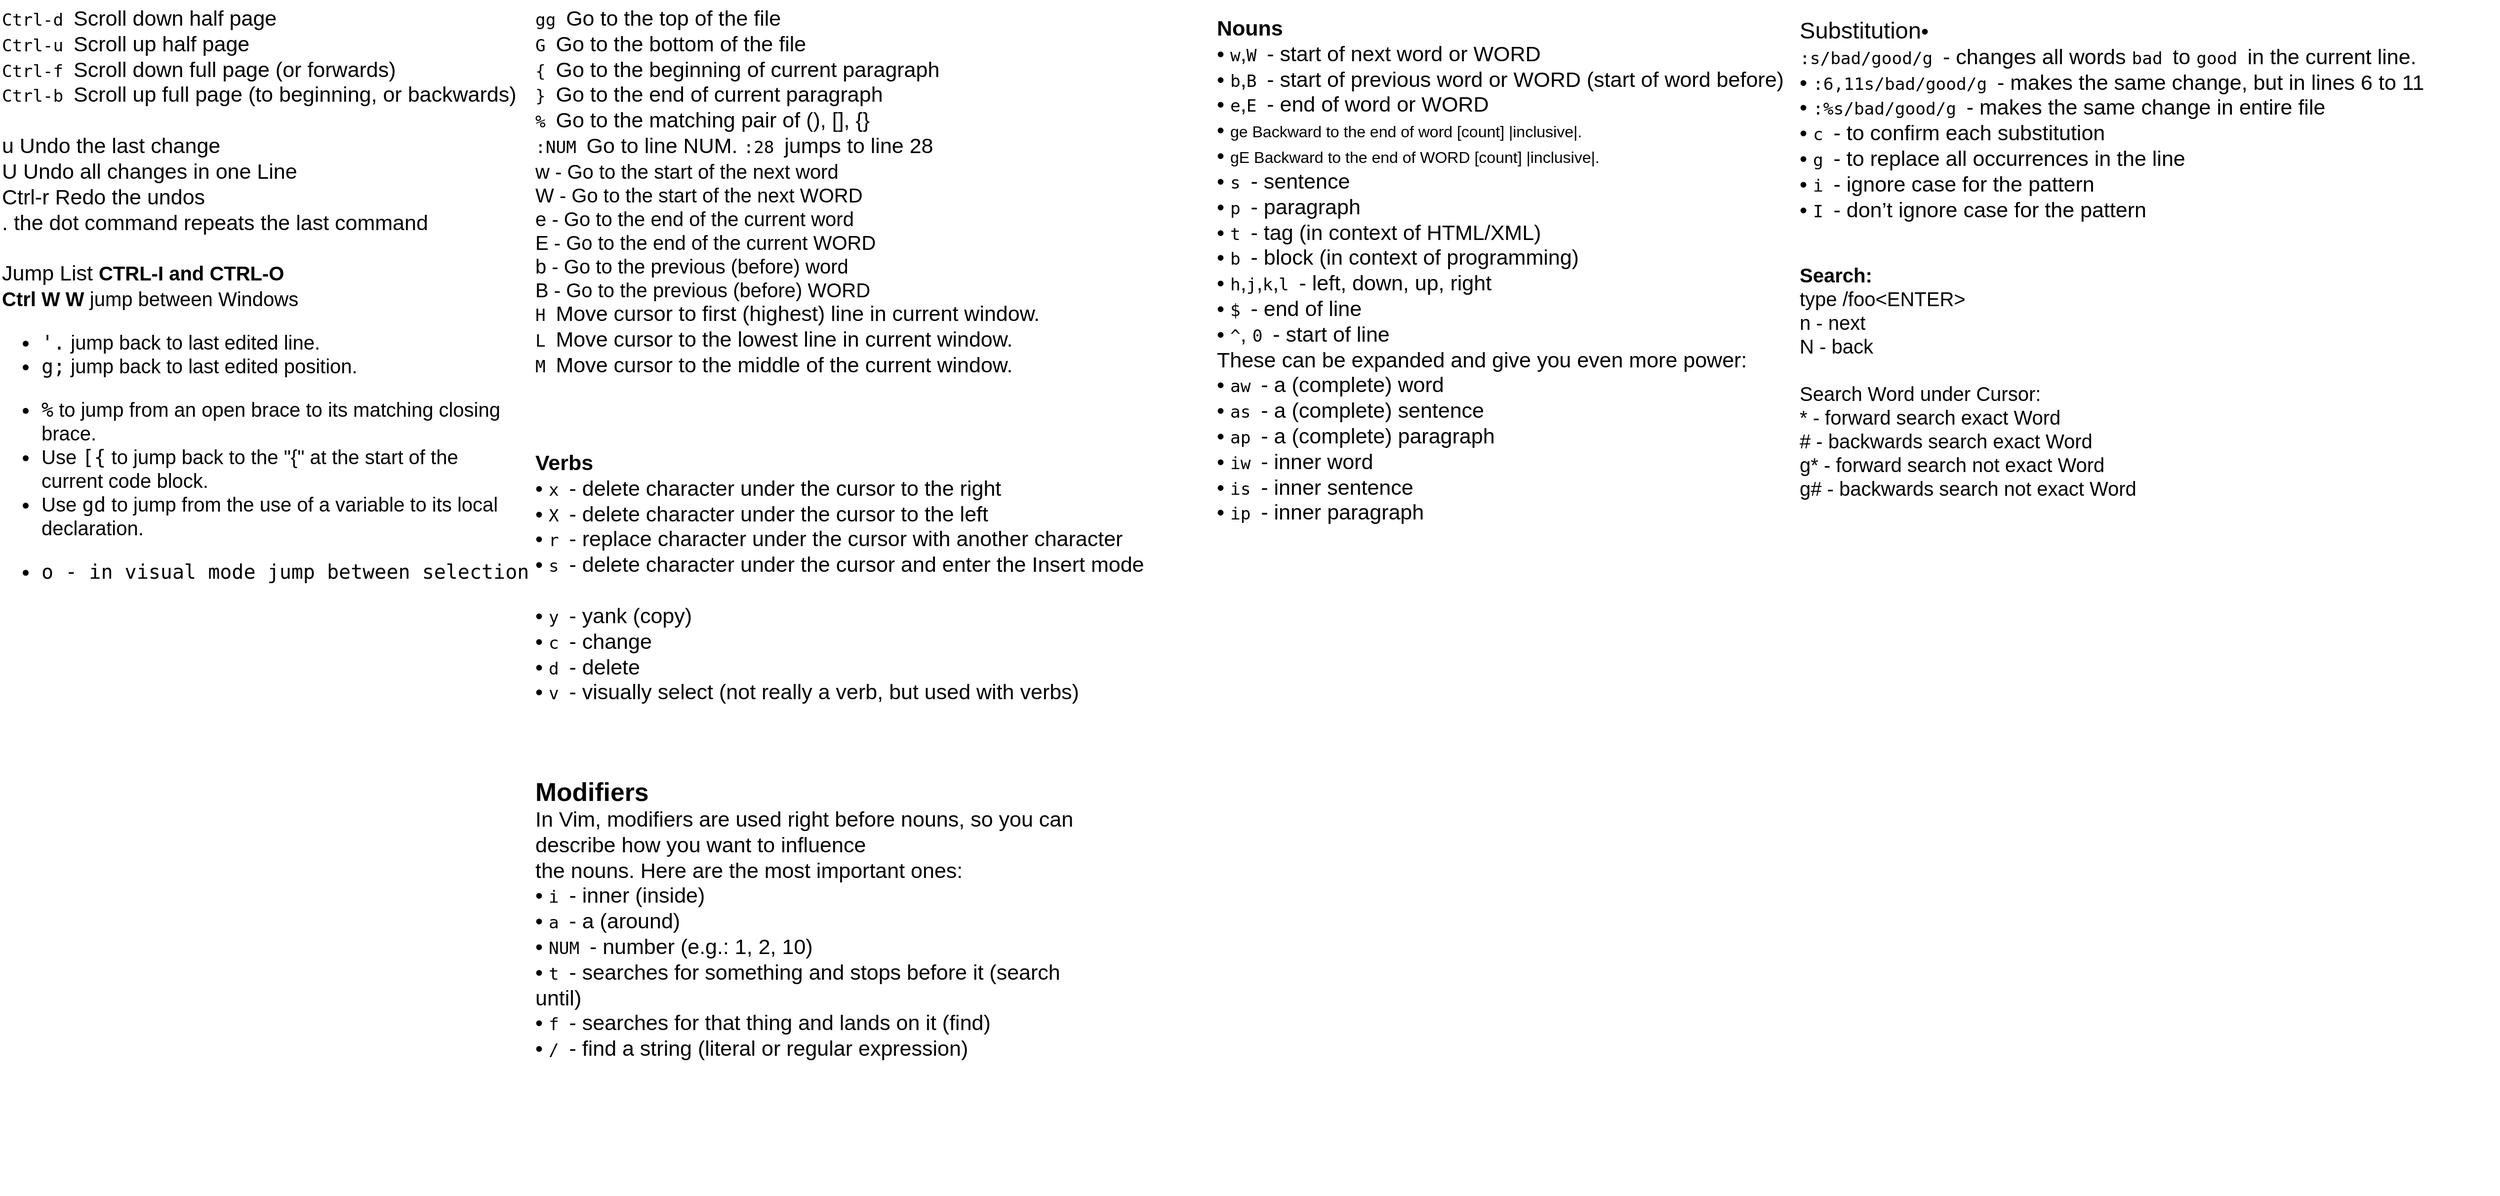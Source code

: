 <mxfile version="18.0.6" type="github">
  <diagram id="BKyIBWXtHGFlfNe0NvQe" name="Page-1">
    <mxGraphModel dx="3231" dy="1087" grid="1" gridSize="10" guides="1" tooltips="1" connect="1" arrows="1" fold="1" page="1" pageScale="1" pageWidth="1200" pageHeight="1920" math="0" shadow="0">
      <root>
        <mxCell id="0" />
        <mxCell id="1" parent="0" />
        <mxCell id="8CGCrLb8g6kRV5iT2Z4M-1" value="&lt;span id=&quot;page83R_mcid0&quot; class=&quot;markedContent&quot;&gt;&lt;span dir=&quot;ltr&quot; role=&quot;presentation&quot; style=&quot;left: 432.062px; top: 975.071px; font-size: 17.215px; font-family: monospace; transform: scaleX(1.0);&quot;&gt;gg&lt;/span&gt;&lt;span dir=&quot;ltr&quot; role=&quot;presentation&quot; style=&quot;left: 452.79px; top: 975.071px; font-size: 17.215px; font-family: monospace;&quot;&gt; &lt;/span&gt;&lt;span dir=&quot;ltr&quot; role=&quot;presentation&quot; style=&quot;left: 582.403px; top: 971.772px; font-size: 21.519px; font-family: sans-serif; transform: scaleX(1.007);&quot;&gt;Go to the top of the file&lt;/span&gt;&lt;br role=&quot;presentation&quot;&gt;&lt;span dir=&quot;ltr&quot; role=&quot;presentation&quot; style=&quot;left: 432.062px; top: 1005.2px; font-size: 17.215px; font-family: monospace;&quot;&gt;G&lt;/span&gt;&lt;span dir=&quot;ltr&quot; role=&quot;presentation&quot; style=&quot;left: 442.426px; top: 1005.2px; font-size: 17.215px; font-family: monospace;&quot;&gt; &lt;/span&gt;&lt;span dir=&quot;ltr&quot; role=&quot;presentation&quot; style=&quot;left: 582.403px; top: 1001.9px; font-size: 21.519px; font-family: sans-serif; transform: scaleX(1.004);&quot;&gt;Go to the bottom of the file&lt;/span&gt;&lt;br role=&quot;presentation&quot;&gt;&lt;span dir=&quot;ltr&quot; role=&quot;presentation&quot; style=&quot;left: 432.062px; top: 1035.33px; font-size: 17.215px; font-family: monospace;&quot;&gt;{&lt;/span&gt;&lt;span dir=&quot;ltr&quot; role=&quot;presentation&quot; style=&quot;left: 442.426px; top: 1035.33px; font-size: 17.215px; font-family: monospace;&quot;&gt; &lt;/span&gt;&lt;span dir=&quot;ltr&quot; role=&quot;presentation&quot; style=&quot;left: 582.403px; top: 1032.03px; font-size: 21.519px; font-family: sans-serif; transform: scaleX(1.021);&quot;&gt;Go to the beginning of current paragraph&lt;/span&gt;&lt;br role=&quot;presentation&quot;&gt;&lt;span dir=&quot;ltr&quot; role=&quot;presentation&quot; style=&quot;left: 432.062px; top: 1065.45px; font-size: 17.215px; font-family: monospace;&quot;&gt;}&lt;/span&gt;&lt;span dir=&quot;ltr&quot; role=&quot;presentation&quot; style=&quot;left: 442.426px; top: 1065.45px; font-size: 17.215px; font-family: monospace;&quot;&gt; &lt;/span&gt;&lt;span dir=&quot;ltr&quot; role=&quot;presentation&quot; style=&quot;left: 582.403px; top: 1062.15px; font-size: 21.519px; font-family: sans-serif; transform: scaleX(1.018);&quot;&gt;Go to the end of current paragraph&lt;/span&gt;&lt;br role=&quot;presentation&quot;&gt;&lt;span dir=&quot;ltr&quot; role=&quot;presentation&quot; style=&quot;left: 432.062px; top: 1095.58px; font-size: 17.215px; font-family: monospace;&quot;&gt;%&lt;/span&gt;&lt;span dir=&quot;ltr&quot; role=&quot;presentation&quot; style=&quot;left: 442.426px; top: 1095.58px; font-size: 17.215px; font-family: monospace;&quot;&gt; &lt;/span&gt;&lt;span dir=&quot;ltr&quot; role=&quot;presentation&quot; style=&quot;left: 582.403px; top: 1092.28px; font-size: 21.519px; font-family: sans-serif; transform: scaleX(1.01);&quot;&gt;Go to the matching pair of (), [], {}&lt;/span&gt;&lt;br role=&quot;presentation&quot;&gt;&lt;span dir=&quot;ltr&quot; role=&quot;presentation&quot; style=&quot;left: 432.062px; top: 1155.83px; font-size: 17.215px; font-family: monospace; transform: scaleX(1.0);&quot;&gt;:NUM&lt;/span&gt;&lt;span dir=&quot;ltr&quot; role=&quot;presentation&quot; style=&quot;left: 473.517px; top: 1155.83px; font-size: 17.215px; font-family: monospace;&quot;&gt; &lt;/span&gt;&lt;span dir=&quot;ltr&quot; role=&quot;presentation&quot; style=&quot;left: 582.403px; top: 1152.53px; font-size: 21.519px; font-family: sans-serif; transform: scaleX(1.062);&quot;&gt;Go to line NUM.&lt;/span&gt;&lt;span dir=&quot;ltr&quot; role=&quot;presentation&quot; style=&quot;left: 760.904px; top: 1152.53px; font-size: 21.519px; font-family: sans-serif;&quot;&gt; &lt;/span&gt;&lt;span dir=&quot;ltr&quot; role=&quot;presentation&quot; style=&quot;left: 767.748px; top: 1155.83px; font-size: 17.215px; font-family: monospace; transform: scaleX(1.0);&quot;&gt;:28&lt;/span&gt;&lt;span dir=&quot;ltr&quot; role=&quot;presentation&quot; style=&quot;left: 798.839px; top: 1155.83px; font-size: 17.215px; font-family: monospace;&quot;&gt; &lt;/span&gt;&lt;span dir=&quot;ltr&quot; role=&quot;presentation&quot; style=&quot;left: 805.682px; top: 1152.53px; font-size: 21.519px; font-family: sans-serif; transform: scaleX(1.011);&quot;&gt;jumps to line 28&lt;/span&gt;&lt;/span&gt;&lt;div style=&quot;font-size: 20px;&quot;&gt;&lt;font style=&quot;font-size: 20px;&quot;&gt;&lt;span id=&quot;page80R_mcid0&quot; class=&quot;markedContent&quot;&gt;&lt;span dir=&quot;ltr&quot; role=&quot;presentation&quot; style=&quot;left: 501.065px; top: 930.726px;&quot;&gt;w&lt;/span&gt;&lt;span dir=&quot;ltr&quot; role=&quot;presentation&quot; style=&quot;left: 511.429px; top: 930.726px;&quot;&gt; - &lt;/span&gt;&lt;span dir=&quot;ltr&quot; role=&quot;presentation&quot; style=&quot;left: 574.171px; top: 927.427px; transform: scaleX(1.005);&quot;&gt;Go to the start of the next&lt;/span&gt;&lt;span dir=&quot;ltr&quot; role=&quot;presentation&quot; style=&quot;left: 857.234px; top: 927.427px;&quot;&gt; &lt;/span&gt;&lt;span dir=&quot;ltr&quot; role=&quot;presentation&quot; style=&quot;left: 864.077px; top: 927.427px;&quot;&gt;w&lt;/span&gt;&lt;span dir=&quot;ltr&quot; role=&quot;presentation&quot; style=&quot;left: 882.605px; top: 927.427px; transform: scaleX(1.049);&quot;&gt;ord&lt;/span&gt;&lt;br role=&quot;presentation&quot;&gt;&lt;span dir=&quot;ltr&quot; role=&quot;presentation&quot; style=&quot;left: 501.065px; top: 960.854px;&quot;&gt;W&lt;/span&gt;&lt;span dir=&quot;ltr&quot; role=&quot;presentation&quot; style=&quot;left: 511.429px; top: 960.854px;&quot;&gt; - &lt;/span&gt;&lt;span dir=&quot;ltr&quot; role=&quot;presentation&quot; style=&quot;left: 574.171px; top: 957.554px; transform: scaleX(1.005);&quot;&gt;Go to the start of the next&lt;/span&gt;&lt;span dir=&quot;ltr&quot; role=&quot;presentation&quot; style=&quot;left: 857.234px; top: 957.554px;&quot;&gt; &lt;/span&gt;&lt;span dir=&quot;ltr&quot; role=&quot;presentation&quot; style=&quot;left: 864.077px; top: 957.554px;&quot;&gt;W&lt;/span&gt;&lt;span dir=&quot;ltr&quot; role=&quot;presentation&quot; style=&quot;left: 888.245px; top: 957.554px; transform: scaleX(1.055);&quot;&gt;ORD&lt;/span&gt;&lt;br role=&quot;presentation&quot;&gt;&lt;span dir=&quot;ltr&quot; role=&quot;presentation&quot; style=&quot;left: 501.065px; top: 990.981px;&quot;&gt;e&lt;/span&gt;&lt;span dir=&quot;ltr&quot; role=&quot;presentation&quot; style=&quot;left: 511.429px; top: 990.981px;&quot;&gt; &lt;/span&gt;&lt;span dir=&quot;ltr&quot; role=&quot;presentation&quot; style=&quot;left: 574.171px; top: 987.681px; transform: scaleX(1.003);&quot;&gt;- Go to the&lt;/span&gt;&lt;span dir=&quot;ltr&quot; role=&quot;presentation&quot; style=&quot;left: 674.859px; top: 987.681px;&quot;&gt; &lt;/span&gt;&lt;span dir=&quot;ltr&quot; role=&quot;presentation&quot; style=&quot;left: 681.703px; top: 987.681px;&quot;&gt;e&lt;/span&gt;&lt;span dir=&quot;ltr&quot; role=&quot;presentation&quot; style=&quot;left: 695.39px; top: 987.681px; transform: scaleX(1.026);&quot;&gt;nd of the current&lt;/span&gt;&lt;span dir=&quot;ltr&quot; role=&quot;presentation&quot; style=&quot;left: 881.445px; top: 987.681px;&quot;&gt; &lt;/span&gt;&lt;span dir=&quot;ltr&quot; role=&quot;presentation&quot; style=&quot;left: 888.288px; top: 987.681px; transform: scaleX(1.121);&quot;&gt;word&lt;/span&gt;&lt;br role=&quot;presentation&quot;&gt;&lt;span dir=&quot;ltr&quot; role=&quot;presentation&quot; style=&quot;left: 501.065px; top: 1021.11px;&quot;&gt;E&lt;/span&gt;&lt;span dir=&quot;ltr&quot; role=&quot;presentation&quot; style=&quot;left: 511.429px; top: 1021.11px;&quot;&gt; - &lt;/span&gt;&lt;span dir=&quot;ltr&quot; role=&quot;presentation&quot; style=&quot;left: 574.171px; top: 1017.81px; transform: scaleX(1.003);&quot;&gt;Go to the&lt;/span&gt;&lt;span dir=&quot;ltr&quot; role=&quot;presentation&quot; style=&quot;left: 674.859px; top: 1017.81px;&quot;&gt; &lt;/span&gt;&lt;span dir=&quot;ltr&quot; role=&quot;presentation&quot; style=&quot;left: 681.703px; top: 1017.81px;&quot;&gt;e&lt;/span&gt;&lt;span dir=&quot;ltr&quot; role=&quot;presentation&quot; style=&quot;left: 695.39px; top: 1017.81px; transform: scaleX(1.026);&quot;&gt;nd of the current&lt;/span&gt;&lt;span dir=&quot;ltr&quot; role=&quot;presentation&quot; style=&quot;left: 881.445px; top: 1017.81px;&quot;&gt; &lt;/span&gt;&lt;span dir=&quot;ltr&quot; role=&quot;presentation&quot; style=&quot;left: 888.288px; top: 1017.81px; transform: scaleX(1.14);&quot;&gt;WORD&lt;/span&gt;&lt;br role=&quot;presentation&quot;&gt;&lt;span dir=&quot;ltr&quot; role=&quot;presentation&quot; style=&quot;left: 501.065px; top: 1051.24px;&quot;&gt;b&lt;/span&gt;&lt;span dir=&quot;ltr&quot; role=&quot;presentation&quot; style=&quot;left: 511.429px; top: 1051.24px;&quot;&gt; - &lt;/span&gt;&lt;span dir=&quot;ltr&quot; role=&quot;presentation&quot; style=&quot;left: 574.171px; top: 1047.94px; transform: scaleX(1.009);&quot;&gt;Go to the previous (&lt;/span&gt;&lt;span dir=&quot;ltr&quot; role=&quot;presentation&quot; style=&quot;left: 790.632px; top: 1047.94px;&quot;&gt;b&lt;/span&gt;&lt;span dir=&quot;ltr&quot; role=&quot;presentation&quot; style=&quot;left: 805.675px; top: 1047.94px; transform: scaleX(1.017);&quot;&gt;efore)&lt;/span&gt;&lt;span dir=&quot;ltr&quot; role=&quot;presentation&quot; style=&quot;left: 870.749px; top: 1047.94px;&quot;&gt; &lt;/span&gt;&lt;span dir=&quot;ltr&quot; role=&quot;presentation&quot; style=&quot;left: 877.591px; top: 1047.94px; transform: scaleX(1.121);&quot;&gt;word&lt;/span&gt;&lt;br role=&quot;presentation&quot;&gt;&lt;span dir=&quot;ltr&quot; role=&quot;presentation&quot; style=&quot;left: 501.065px; top: 1081.36px;&quot;&gt;B&lt;/span&gt;&lt;span dir=&quot;ltr&quot; role=&quot;presentation&quot; style=&quot;left: 511.429px; top: 1081.36px;&quot;&gt; - &lt;/span&gt;&lt;span dir=&quot;ltr&quot; role=&quot;presentation&quot; style=&quot;left: 574.171px; top: 1078.06px; transform: scaleX(1.009);&quot;&gt;Go to the previous (&lt;/span&gt;&lt;span dir=&quot;ltr&quot; role=&quot;presentation&quot; style=&quot;left: 790.632px; top: 1078.06px;&quot;&gt;b&lt;/span&gt;&lt;span dir=&quot;ltr&quot; role=&quot;presentation&quot; style=&quot;left: 805.675px; top: 1078.06px; transform: scaleX(1.017);&quot;&gt;efore)&lt;/span&gt;&lt;span dir=&quot;ltr&quot; role=&quot;presentation&quot; style=&quot;left: 870.749px; top: 1078.06px;&quot;&gt; &lt;/span&gt;&lt;span dir=&quot;ltr&quot; role=&quot;presentation&quot; style=&quot;left: 877.591px; top: 1078.06px; transform: scaleX(1.14);&quot;&gt;WORD&lt;/span&gt;&lt;/span&gt;&lt;/font&gt;&lt;/div&gt;&lt;div style=&quot;font-size: 20px;&quot;&gt;&lt;span id=&quot;page83R_mcid0&quot; class=&quot;markedContent&quot;&gt;&lt;span dir=&quot;ltr&quot; role=&quot;presentation&quot; style=&quot;left: 406.918px; top: 1451.77px; font-size: 17.215px; font-family: monospace;&quot;&gt;H&lt;/span&gt;&lt;span dir=&quot;ltr&quot; role=&quot;presentation&quot; style=&quot;left: 417.281px; top: 1451.77px; font-size: 17.215px; font-family: monospace;&quot;&gt; &lt;/span&gt;&lt;span dir=&quot;ltr&quot; role=&quot;presentation&quot; style=&quot;left: 480.026px; top: 1448.47px; font-size: 21.519px; font-family: sans-serif; transform: scaleX(1.033);&quot;&gt;Move cursor to first (&lt;/span&gt;&lt;span dir=&quot;ltr&quot; role=&quot;presentation&quot; style=&quot;left: 712.087px; top: 1448.47px; font-size: 21.519px; font-family: sans-serif;&quot;&gt;h&lt;/span&gt;&lt;span dir=&quot;ltr&quot; role=&quot;presentation&quot; style=&quot;left: 727.733px; top: 1448.47px; font-size: 21.519px; font-family: sans-serif; transform: scaleX(1.03);&quot;&gt;ighest) line in current window.&lt;/span&gt;&lt;br role=&quot;presentation&quot;&gt;&lt;span dir=&quot;ltr&quot; role=&quot;presentation&quot; style=&quot;left: 406.918px; top: 1481.9px; font-size: 17.215px; font-family: monospace;&quot;&gt;L&lt;/span&gt;&lt;span dir=&quot;ltr&quot; role=&quot;presentation&quot; style=&quot;left: 417.281px; top: 1481.9px; font-size: 17.215px; font-family: monospace;&quot;&gt; &lt;/span&gt;&lt;span dir=&quot;ltr&quot; role=&quot;presentation&quot; style=&quot;left: 480.026px; top: 1478.6px; font-size: 21.519px; font-family: sans-serif; transform: scaleX(1.025);&quot;&gt;Move cursor to the&lt;/span&gt;&lt;span dir=&quot;ltr&quot; role=&quot;presentation&quot; style=&quot;left: 687.772px; top: 1478.6px; font-size: 21.519px; font-family: sans-serif;&quot;&gt; &lt;/span&gt;&lt;span dir=&quot;ltr&quot; role=&quot;presentation&quot; style=&quot;left: 694.615px; top: 1478.6px; font-size: 21.519px; font-family: sans-serif;&quot;&gt;l&lt;/span&gt;&lt;span dir=&quot;ltr&quot; role=&quot;presentation&quot; style=&quot;left: 702.792px; top: 1478.6px; font-size: 21.519px; font-family: sans-serif; transform: scaleX(1.029);&quot;&gt;owest line in current window.&lt;/span&gt;&lt;br role=&quot;presentation&quot;&gt;&lt;span dir=&quot;ltr&quot; role=&quot;presentation&quot; style=&quot;left: 406.918px; top: 1512.03px; font-size: 17.215px; font-family: monospace;&quot;&gt;M&lt;/span&gt;&lt;span dir=&quot;ltr&quot; role=&quot;presentation&quot; style=&quot;left: 417.281px; top: 1512.03px; font-size: 17.215px; font-family: monospace;&quot;&gt; &lt;/span&gt;&lt;span dir=&quot;ltr&quot; role=&quot;presentation&quot; style=&quot;left: 480.026px; top: 1508.73px; font-size: 21.519px; font-family: sans-serif; transform: scaleX(1.025);&quot;&gt;Move cursor to the&lt;/span&gt;&lt;span dir=&quot;ltr&quot; role=&quot;presentation&quot; style=&quot;left: 687.772px; top: 1508.73px; font-size: 21.519px; font-family: sans-serif;&quot;&gt; &lt;/span&gt;&lt;span dir=&quot;ltr&quot; role=&quot;presentation&quot; style=&quot;left: 694.615px; top: 1508.73px; font-size: 21.519px; font-family: sans-serif;&quot;&gt;m&lt;/span&gt;&lt;span dir=&quot;ltr&quot; role=&quot;presentation&quot; style=&quot;left: 717.382px; top: 1508.73px; font-size: 21.519px; font-family: sans-serif; transform: scaleX(1.027);&quot;&gt;iddle of the current window.&lt;/span&gt;&lt;/span&gt;&lt;font style=&quot;font-size: 20px;&quot;&gt;&lt;span id=&quot;page80R_mcid0&quot; class=&quot;markedContent&quot;&gt;&lt;span dir=&quot;ltr&quot; role=&quot;presentation&quot; style=&quot;left: 877.591px; top: 1078.06px; transform: scaleX(1.14);&quot;&gt;&lt;/span&gt;&lt;/span&gt;&lt;/font&gt;&lt;/div&gt;&lt;div&gt;&lt;span id=&quot;page80R_mcid0&quot; class=&quot;markedContent&quot;&gt;&lt;span dir=&quot;ltr&quot; role=&quot;presentation&quot; style=&quot;left: 501.065px; top: 930.726px; font-size: 17.215px; font-family: monospace;&quot;&gt;&lt;/span&gt;&lt;span dir=&quot;ltr&quot; role=&quot;presentation&quot; style=&quot;left: 877.591px; top: 1078.06px; font-size: 21.519px; font-family: sans-serif; transform: scaleX(1.14);&quot;&gt;&lt;/span&gt;&lt;/span&gt;&lt;/div&gt;" style="text;html=1;strokeColor=none;fillColor=none;align=left;verticalAlign=top;whiteSpace=wrap;rounded=0;" parent="1" vertex="1">
          <mxGeometry x="-400" y="40" width="710" height="600" as="geometry" />
        </mxCell>
        <mxCell id="8CGCrLb8g6kRV5iT2Z4M-2" value="&lt;div style=&quot;font-size: 20px;&quot;&gt;&lt;span id=&quot;page83R_mcid0&quot; class=&quot;markedContent&quot;&gt;&lt;span dir=&quot;ltr&quot; role=&quot;presentation&quot; style=&quot;left: 404.057px; top: 554.138px; font-size: 17.215px; font-family: monospace; transform: scaleX(1.0);&quot;&gt;Ctrl-d&lt;/span&gt;&lt;span dir=&quot;ltr&quot; role=&quot;presentation&quot; style=&quot;left: 466.239px; top: 554.138px; font-size: 17.215px; font-family: monospace;&quot;&gt; &lt;/span&gt;&lt;span dir=&quot;ltr&quot; role=&quot;presentation&quot; style=&quot;left: 538.258px; top: 550.838px; font-size: 21.519px; font-family: sans-serif; transform: scaleX(1.082);&quot;&gt;Scroll&lt;/span&gt;&lt;span dir=&quot;ltr&quot; role=&quot;presentation&quot; style=&quot;left: 602.062px; top: 550.838px; font-size: 21.519px; font-family: sans-serif;&quot;&gt; &lt;/span&gt;&lt;span dir=&quot;ltr&quot; role=&quot;presentation&quot; style=&quot;left: 608.904px; top: 550.838px; font-size: 21.519px; font-family: sans-serif;&quot;&gt;d&lt;/span&gt;&lt;span dir=&quot;ltr&quot; role=&quot;presentation&quot; style=&quot;left: 623.947px; top: 550.838px; font-size: 21.519px; font-family: sans-serif; transform: scaleX(1.009);&quot;&gt;own half page&lt;/span&gt;&lt;br role=&quot;presentation&quot;&gt;&lt;span dir=&quot;ltr&quot; role=&quot;presentation&quot; style=&quot;left: 404.057px; top: 584.265px; font-size: 17.215px; font-family: monospace; transform: scaleX(1.0);&quot;&gt;Ctrl-u&lt;/span&gt;&lt;span dir=&quot;ltr&quot; role=&quot;presentation&quot; style=&quot;left: 466.239px; top: 584.265px; font-size: 17.215px; font-family: monospace;&quot;&gt; &lt;/span&gt;&lt;span dir=&quot;ltr&quot; role=&quot;presentation&quot; style=&quot;left: 538.258px; top: 580.965px; font-size: 21.519px; font-family: sans-serif; transform: scaleX(1.082);&quot;&gt;Scroll&lt;/span&gt;&lt;span dir=&quot;ltr&quot; role=&quot;presentation&quot; style=&quot;left: 602.062px; top: 580.965px; font-size: 21.519px; font-family: sans-serif;&quot;&gt; &lt;/span&gt;&lt;span dir=&quot;ltr&quot; role=&quot;presentation&quot; style=&quot;left: 608.904px; top: 580.965px; font-size: 21.519px; font-family: sans-serif;&quot;&gt;u&lt;/span&gt;&lt;span dir=&quot;ltr&quot; role=&quot;presentation&quot; style=&quot;left: 624.55px; top: 580.965px; font-size: 21.519px; font-family: sans-serif; transform: scaleX(1.006);&quot;&gt;p half page&lt;/span&gt;&lt;br role=&quot;presentation&quot;&gt;&lt;span dir=&quot;ltr&quot; role=&quot;presentation&quot; style=&quot;left: 404.057px; top: 614.392px; font-size: 17.215px; font-family: monospace; transform: scaleX(1.0);&quot;&gt;Ctrl-f&lt;/span&gt;&lt;span dir=&quot;ltr&quot; role=&quot;presentation&quot; style=&quot;left: 466.239px; top: 614.392px; font-size: 17.215px; font-family: monospace;&quot;&gt; &lt;/span&gt;&lt;span dir=&quot;ltr&quot; role=&quot;presentation&quot; style=&quot;left: 538.258px; top: 611.092px; font-size: 21.519px; font-family: sans-serif; transform: scaleX(1.047);&quot;&gt;Scroll down&lt;/span&gt;&lt;span dir=&quot;ltr&quot; role=&quot;presentation&quot; style=&quot;left: 667.91px; top: 611.092px; font-size: 21.519px; font-family: sans-serif;&quot;&gt; &lt;/span&gt;&lt;span dir=&quot;ltr&quot; role=&quot;presentation&quot; style=&quot;left: 674.753px; top: 611.092px; font-size: 21.519px; font-family: sans-serif;&quot;&gt;f&lt;/span&gt;&lt;span dir=&quot;ltr&quot; role=&quot;presentation&quot; style=&quot;left: 684.005px; top: 611.092px; font-size: 21.519px; font-family: sans-serif; transform: scaleX(1.022);&quot;&gt;ull page (or&lt;/span&gt;&lt;span dir=&quot;ltr&quot; role=&quot;presentation&quot; style=&quot;left: 810.064px; top: 611.092px; font-size: 21.519px; font-family: sans-serif;&quot;&gt; &lt;/span&gt;&lt;span dir=&quot;ltr&quot; role=&quot;presentation&quot; style=&quot;left: 816.907px; top: 611.092px; font-size: 21.519px; font-family: sans-serif;&quot;&gt;f&lt;/span&gt;&lt;span dir=&quot;ltr&quot; role=&quot;presentation&quot; style=&quot;left: 826.162px; top: 611.092px; font-size: 21.519px; font-family: sans-serif; transform: scaleX(1.036);&quot;&gt;orwards)&lt;/span&gt;&lt;br role=&quot;presentation&quot;&gt;&lt;span dir=&quot;ltr&quot; role=&quot;presentation&quot; style=&quot;left: 404.057px; top: 644.519px; font-size: 17.215px; font-family: monospace; transform: scaleX(1.0);&quot;&gt;Ctrl-b&lt;/span&gt;&lt;span dir=&quot;ltr&quot; role=&quot;presentation&quot; style=&quot;left: 466.239px; top: 644.519px; font-size: 17.215px; font-family: monospace;&quot;&gt; &lt;/span&gt;&lt;span dir=&quot;ltr&quot; role=&quot;presentation&quot; style=&quot;left: 538.258px; top: 641.22px; font-size: 21.519px; font-family: sans-serif; transform: scaleX(1.03);&quot;&gt;Scroll up full page (to&lt;/span&gt;&lt;span dir=&quot;ltr&quot; role=&quot;presentation&quot; style=&quot;left: 775.764px; top: 641.22px; font-size: 21.519px; font-family: sans-serif;&quot;&gt; &lt;/span&gt;&lt;span dir=&quot;ltr&quot; role=&quot;presentation&quot; style=&quot;left: 782.606px; top: 641.22px; font-size: 21.519px; font-family: sans-serif;&quot;&gt;b&lt;/span&gt;&lt;span dir=&quot;ltr&quot; role=&quot;presentation&quot; style=&quot;left: 797.65px; top: 641.22px; font-size: 21.519px; font-family: sans-serif; transform: scaleX(1.027);&quot;&gt;eginning, or&lt;/span&gt;&lt;span dir=&quot;ltr&quot; role=&quot;presentation&quot; style=&quot;left: 930.207px; top: 641.22px; font-size: 21.519px; font-family: sans-serif;&quot;&gt; &lt;/span&gt;&lt;span dir=&quot;ltr&quot; role=&quot;presentation&quot; style=&quot;left: 937.049px; top: 641.22px; font-size: 21.519px; font-family: sans-serif;&quot;&gt;b&lt;/span&gt;&lt;span dir=&quot;ltr&quot; role=&quot;presentation&quot; style=&quot;left: 952.092px; top: 641.22px; font-size: 21.519px; font-family: sans-serif; transform: scaleX(1.024);&quot;&gt;ackwards)&lt;/span&gt;&lt;/span&gt;&lt;/div&gt;&lt;div style=&quot;font-size: 20px;&quot;&gt;&lt;span id=&quot;page83R_mcid0&quot; class=&quot;markedContent&quot;&gt;&lt;span dir=&quot;ltr&quot; role=&quot;presentation&quot; style=&quot;left: 952.092px; top: 641.22px; font-size: 21.519px; font-family: sans-serif; transform: scaleX(1.024);&quot;&gt;&lt;br&gt;&lt;/span&gt;&lt;/span&gt;&lt;/div&gt;&lt;div style=&quot;font-size: 20px;&quot;&gt;&lt;span id=&quot;page83R_mcid0&quot; class=&quot;markedContent&quot;&gt;&lt;span dir=&quot;ltr&quot; role=&quot;presentation&quot; style=&quot;left: 952.092px; top: 641.22px; font-size: 21.519px; font-family: sans-serif; transform: scaleX(1.024);&quot;&gt;u Undo the last change&lt;/span&gt;&lt;/span&gt;&lt;/div&gt;&lt;div style=&quot;font-size: 20px;&quot;&gt;&lt;span id=&quot;page83R_mcid0&quot; class=&quot;markedContent&quot;&gt;&lt;span dir=&quot;ltr&quot; role=&quot;presentation&quot; style=&quot;left: 952.092px; top: 641.22px; font-size: 21.519px; font-family: sans-serif; transform: scaleX(1.024);&quot;&gt;U Undo all changes in one Line&lt;/span&gt;&lt;/span&gt;&lt;/div&gt;&lt;div style=&quot;font-size: 20px;&quot;&gt;&lt;span id=&quot;page83R_mcid0&quot; class=&quot;markedContent&quot;&gt;&lt;span dir=&quot;ltr&quot; role=&quot;presentation&quot; style=&quot;left: 952.092px; top: 641.22px; font-size: 21.519px; font-family: sans-serif; transform: scaleX(1.024);&quot;&gt;Ctrl-r Redo the undos&lt;br&gt;&lt;/span&gt;&lt;/span&gt;&lt;/div&gt;&lt;div style=&quot;font-size: 20px;&quot;&gt;&lt;span id=&quot;page83R_mcid0&quot; class=&quot;markedContent&quot;&gt;&lt;span dir=&quot;ltr&quot; role=&quot;presentation&quot; style=&quot;left: 952.092px; top: 641.22px; font-size: 21.519px; font-family: sans-serif; transform: scaleX(1.024);&quot;&gt;. the dot command repeats the last command&lt;/span&gt;&lt;/span&gt;&lt;/div&gt;&lt;div style=&quot;font-size: 20px;&quot;&gt;&lt;span id=&quot;page83R_mcid0&quot; class=&quot;markedContent&quot;&gt;&lt;span dir=&quot;ltr&quot; role=&quot;presentation&quot; style=&quot;left: 952.092px; top: 641.22px; font-size: 21.519px; font-family: sans-serif; transform: scaleX(1.024);&quot;&gt;&lt;br&gt;&lt;/span&gt;&lt;/span&gt;&lt;/div&gt;&lt;div style=&quot;font-size: 20px;&quot;&gt;&lt;span id=&quot;page83R_mcid0&quot; class=&quot;markedContent&quot;&gt;&lt;span dir=&quot;ltr&quot; role=&quot;presentation&quot; style=&quot;left: 952.092px; top: 641.22px; font-size: 21.519px; font-family: sans-serif; transform: scaleX(1.024);&quot;&gt;Jump List &lt;/span&gt;&lt;/span&gt;&lt;span class=&quot;ILfuVd&quot;&gt;&lt;span class=&quot;hgKElc&quot;&gt;&lt;b&gt;CTRL-I and CTRL-O&lt;/b&gt;&lt;/span&gt;&lt;/span&gt;&lt;/div&gt;&lt;div style=&quot;font-size: 20px;&quot;&gt;&lt;span class=&quot;ILfuVd&quot;&gt;&lt;span class=&quot;hgKElc&quot;&gt;&lt;b&gt;Ctrl W W &lt;/b&gt;jump between Windows&lt;/span&gt;&lt;/span&gt;&lt;/div&gt;&lt;div style=&quot;font-size: 20px;&quot;&gt;&lt;ul&gt;&lt;li&gt;&lt;code&gt;&#39;.&lt;/code&gt; jump back to last edited line.&lt;/li&gt;&lt;li&gt;&lt;code&gt;g;&lt;/code&gt; jump back to last edited position.&lt;/li&gt;&lt;/ul&gt;&lt;div&gt;&lt;ul&gt;&lt;li&gt;&lt;code&gt;%&lt;/code&gt; to jump from an open brace to its matching closing brace. &lt;br&gt;&lt;/li&gt;&lt;li&gt; Use &lt;code&gt;[{&lt;/code&gt; to jump back to the &quot;{&quot; at the start of the &lt;br&gt;    current code block. &lt;/li&gt;&lt;li&gt; Use &lt;code&gt;gd&lt;/code&gt; to jump from the use of a variable to its local declaration. &lt;br&gt;&lt;/li&gt;&lt;li&gt;&lt;pre class=&quot;_3GnarIQX9tD_qsgXkfSDz1&quot;&gt;&lt;code class=&quot;_34q3PgLsx9zIU5BiSOjFoM&quot;&gt;o - in visual mode jump between selection&lt;/code&gt;&lt;/pre&gt;&lt;/li&gt;&lt;/ul&gt;&lt;/div&gt;&lt;span class=&quot;ILfuVd&quot;&gt;&lt;span class=&quot;hgKElc&quot;&gt;&lt;/span&gt;&lt;/span&gt;&lt;span id=&quot;page83R_mcid0&quot; class=&quot;markedContent&quot;&gt;&lt;span dir=&quot;ltr&quot; role=&quot;presentation&quot; style=&quot;left: 952.092px; top: 641.22px; font-size: 21.519px; font-family: sans-serif; transform: scaleX(1.024);&quot;&gt;&lt;/span&gt;&lt;/span&gt;&lt;/div&gt;" style="text;html=1;strokeColor=none;fillColor=none;align=left;verticalAlign=top;whiteSpace=wrap;rounded=0;fontFamily=Helvetica;fontSize=20;" parent="1" vertex="1">
          <mxGeometry x="-940" y="40" width="520" height="680" as="geometry" />
        </mxCell>
        <mxCell id="8CGCrLb8g6kRV5iT2Z4M-3" value="&lt;div&gt;&lt;b&gt;Search:&lt;/b&gt;&lt;/div&gt;&lt;div&gt;type /foo&amp;lt;ENTER&amp;gt;&lt;/div&gt;&lt;div&gt;n - next&lt;/div&gt;&lt;div&gt;N - back&lt;/div&gt;&lt;div&gt;&lt;br&gt;&lt;/div&gt;&lt;div&gt;Search Word under Cursor: &lt;br&gt;&lt;/div&gt;&lt;div&gt;* - forward search exact Word&lt;/div&gt;&lt;div&gt;# - backwards search exact Word&lt;/div&gt;&lt;div&gt;g* - forward search not exact Word&lt;/div&gt;&lt;div&gt;g# - backwards search not exact Word&lt;br&gt;&lt;/div&gt;" style="text;html=1;strokeColor=none;fillColor=none;align=left;verticalAlign=top;whiteSpace=wrap;rounded=0;fontFamily=Helvetica;fontSize=20;" parent="1" vertex="1">
          <mxGeometry x="880" y="300" width="360" height="300" as="geometry" />
        </mxCell>
        <mxCell id="NnfQQq5t3lgXKnAAZFr9-1" value="&lt;div&gt;&lt;span id=&quot;page134R_mcid0&quot; class=&quot;markedContent&quot;&gt;&lt;span dir=&quot;ltr&quot; role=&quot;presentation&quot; style=&quot;left: 255.446px; top: 1316.2px; font-size: 21.519px; font-family: sans-serif;&quot;&gt;&lt;b&gt;Verbs&lt;/b&gt;&lt;br&gt;&lt;/span&gt;&lt;/span&gt;&lt;/div&gt;&lt;div&gt;&lt;span id=&quot;page134R_mcid0&quot; class=&quot;markedContent&quot;&gt;&lt;span dir=&quot;ltr&quot; role=&quot;presentation&quot; style=&quot;left: 255.446px; top: 1316.2px; font-size: 21.519px; font-family: sans-serif;&quot;&gt;•&lt;/span&gt;&lt;span dir=&quot;ltr&quot; role=&quot;presentation&quot; style=&quot;left: 268.143px; top: 1316.2px; font-size: 21.519px; font-family: sans-serif;&quot;&gt; &lt;/span&gt;&lt;span dir=&quot;ltr&quot; role=&quot;presentation&quot; style=&quot;left: 280.099px; top: 1319.5px; font-size: 17.215px; font-family: monospace;&quot;&gt;x&lt;/span&gt;&lt;span dir=&quot;ltr&quot; role=&quot;presentation&quot; style=&quot;left: 290.463px; top: 1319.5px; font-size: 17.215px; font-family: monospace;&quot;&gt; &lt;/span&gt;&lt;span dir=&quot;ltr&quot; role=&quot;presentation&quot; style=&quot;left: 297.305px; top: 1316.2px; font-size: 21.519px; font-family: sans-serif; transform: scaleX(1.018);&quot;&gt;- delete character under the cursor to the right&lt;/span&gt;&lt;/span&gt;&lt;/div&gt;&lt;div&gt;&lt;span id=&quot;page134R_mcid0&quot; class=&quot;markedContent&quot;&gt;&lt;/span&gt;&lt;/div&gt;&lt;span id=&quot;page134R_mcid0&quot; class=&quot;markedContent&quot;&gt;&lt;span dir=&quot;ltr&quot; role=&quot;presentation&quot; style=&quot;left: 255.446px; top: 1361.39px; font-size: 21.519px; font-family: sans-serif;&quot;&gt;•&lt;/span&gt;&lt;span dir=&quot;ltr&quot; role=&quot;presentation&quot; style=&quot;left: 268.143px; top: 1361.39px; font-size: 21.519px; font-family: sans-serif;&quot;&gt; &lt;/span&gt;&lt;span dir=&quot;ltr&quot; role=&quot;presentation&quot; style=&quot;left: 280.099px; top: 1364.69px; font-size: 17.215px; font-family: monospace;&quot;&gt;X&lt;/span&gt;&lt;span dir=&quot;ltr&quot; role=&quot;presentation&quot; style=&quot;left: 290.463px; top: 1364.69px; font-size: 17.215px; font-family: monospace;&quot;&gt; &lt;/span&gt;&lt;span dir=&quot;ltr&quot; role=&quot;presentation&quot; style=&quot;left: 297.305px; top: 1361.39px; font-size: 21.519px; font-family: sans-serif; transform: scaleX(1.016);&quot;&gt;- delete character under the cursor to the left&lt;/span&gt;&lt;br role=&quot;presentation&quot;&gt;&lt;span dir=&quot;ltr&quot; role=&quot;presentation&quot; style=&quot;left: 255.446px; top: 1406.58px; font-size: 21.519px; font-family: sans-serif;&quot;&gt;•&lt;/span&gt;&lt;span dir=&quot;ltr&quot; role=&quot;presentation&quot; style=&quot;left: 268.143px; top: 1406.58px; font-size: 21.519px; font-family: sans-serif;&quot;&gt; &lt;/span&gt;&lt;span dir=&quot;ltr&quot; role=&quot;presentation&quot; style=&quot;left: 280.099px; top: 1409.88px; font-size: 17.215px; font-family: monospace;&quot;&gt;r&lt;/span&gt;&lt;span dir=&quot;ltr&quot; role=&quot;presentation&quot; style=&quot;left: 290.463px; top: 1409.88px; font-size: 17.215px; font-family: monospace;&quot;&gt; &lt;/span&gt;&lt;span dir=&quot;ltr&quot; role=&quot;presentation&quot; style=&quot;left: 297.305px; top: 1406.58px; font-size: 21.519px; font-family: sans-serif; transform: scaleX(1.022);&quot;&gt;- replace character under the cursor with another character&lt;/span&gt;&lt;br role=&quot;presentation&quot;&gt;&lt;/span&gt;&lt;div&gt;&lt;span id=&quot;page134R_mcid0&quot; class=&quot;markedContent&quot;&gt;&lt;span dir=&quot;ltr&quot; role=&quot;presentation&quot; style=&quot;left: 255.446px; top: 1451.77px; font-size: 21.519px; font-family: sans-serif;&quot;&gt;•&lt;/span&gt;&lt;span dir=&quot;ltr&quot; role=&quot;presentation&quot; style=&quot;left: 268.143px; top: 1451.77px; font-size: 21.519px; font-family: sans-serif;&quot;&gt; &lt;/span&gt;&lt;span dir=&quot;ltr&quot; role=&quot;presentation&quot; style=&quot;left: 280.099px; top: 1455.07px; font-size: 17.215px; font-family: monospace;&quot;&gt;s&lt;/span&gt;&lt;span dir=&quot;ltr&quot; role=&quot;presentation&quot; style=&quot;left: 290.463px; top: 1455.07px; font-size: 17.215px; font-family: monospace;&quot;&gt; &lt;/span&gt;&lt;span dir=&quot;ltr&quot; role=&quot;presentation&quot; style=&quot;left: 297.305px; top: 1451.77px; font-size: 21.519px; font-family: sans-serif; transform: scaleX(1.014);&quot;&gt;- delete character under the cursor and enter the Insert mode&lt;/span&gt;&lt;/span&gt;&lt;/div&gt;&lt;div&gt;&lt;span id=&quot;page134R_mcid0&quot; class=&quot;markedContent&quot;&gt;&lt;span dir=&quot;ltr&quot; role=&quot;presentation&quot; style=&quot;left: 297.305px; top: 1451.77px; font-size: 21.519px; font-family: sans-serif; transform: scaleX(1.014);&quot;&gt;&lt;br&gt;&lt;/span&gt;&lt;/span&gt;&lt;/div&gt;&lt;div&gt;&lt;span id=&quot;page137R_mcid0&quot; class=&quot;markedContent&quot;&gt;&lt;span dir=&quot;ltr&quot; role=&quot;presentation&quot; style=&quot;left: 255.446px; top: 280.701px; font-size: 21.519px; font-family: sans-serif;&quot;&gt;•&lt;/span&gt;&lt;span dir=&quot;ltr&quot; role=&quot;presentation&quot; style=&quot;left: 268.143px; top: 280.701px; font-size: 21.519px; font-family: sans-serif;&quot;&gt; &lt;/span&gt;&lt;span dir=&quot;ltr&quot; role=&quot;presentation&quot; style=&quot;left: 280.099px; top: 284.001px; font-size: 17.215px; font-family: monospace;&quot;&gt;y&lt;/span&gt;&lt;span dir=&quot;ltr&quot; role=&quot;presentation&quot; style=&quot;left: 290.463px; top: 284.001px; font-size: 17.215px; font-family: monospace;&quot;&gt; &lt;/span&gt;&lt;span dir=&quot;ltr&quot; role=&quot;presentation&quot; style=&quot;left: 297.305px; top: 280.701px; font-size: 21.519px; font-family: sans-serif;&quot;&gt;-&lt;/span&gt;&lt;span dir=&quot;ltr&quot; role=&quot;presentation&quot; style=&quot;left: 304.578px; top: 280.701px; font-size: 21.519px; font-family: sans-serif;&quot;&gt; &lt;/span&gt;&lt;span dir=&quot;ltr&quot; role=&quot;presentation&quot; style=&quot;left: 311.422px; top: 280.701px; font-size: 21.519px; font-family: sans-serif;&quot;&gt;y&lt;/span&gt;&lt;span dir=&quot;ltr&quot; role=&quot;presentation&quot; style=&quot;left: 323.923px; top: 280.701px; font-size: 21.519px; font-family: sans-serif; transform: scaleX(1.0);&quot;&gt;ank (copy)&lt;/span&gt;&lt;br role=&quot;presentation&quot;&gt;&lt;span dir=&quot;ltr&quot; role=&quot;presentation&quot; style=&quot;left: 255.446px; top: 325.893px; font-size: 21.519px; font-family: sans-serif;&quot;&gt;•&lt;/span&gt;&lt;span dir=&quot;ltr&quot; role=&quot;presentation&quot; style=&quot;left: 268.143px; top: 325.893px; font-size: 21.519px; font-family: sans-serif;&quot;&gt; &lt;/span&gt;&lt;span dir=&quot;ltr&quot; role=&quot;presentation&quot; style=&quot;left: 280.099px; top: 329.193px; font-size: 17.215px; font-family: monospace;&quot;&gt;c&lt;/span&gt;&lt;span dir=&quot;ltr&quot; role=&quot;presentation&quot; style=&quot;left: 290.463px; top: 329.193px; font-size: 17.215px; font-family: monospace;&quot;&gt; &lt;/span&gt;&lt;span dir=&quot;ltr&quot; role=&quot;presentation&quot; style=&quot;left: 297.305px; top: 325.893px; font-size: 21.519px; font-family: sans-serif;&quot;&gt;-&lt;/span&gt;&lt;span dir=&quot;ltr&quot; role=&quot;presentation&quot; style=&quot;left: 304.578px; top: 325.893px; font-size: 21.519px; font-family: sans-serif;&quot;&gt; &lt;/span&gt;&lt;span dir=&quot;ltr&quot; role=&quot;presentation&quot; style=&quot;left: 311.422px; top: 325.893px; font-size: 21.519px; font-family: sans-serif;&quot;&gt;c&lt;/span&gt;&lt;span dir=&quot;ltr&quot; role=&quot;presentation&quot; style=&quot;left: 324.526px; top: 325.893px; font-size: 21.519px; font-family: sans-serif; transform: scaleX(0.996);&quot;&gt;hange&lt;/span&gt;&lt;br role=&quot;presentation&quot;&gt;&lt;span dir=&quot;ltr&quot; role=&quot;presentation&quot; style=&quot;left: 255.446px; top: 371.083px; font-size: 21.519px; font-family: sans-serif;&quot;&gt;•&lt;/span&gt;&lt;span dir=&quot;ltr&quot; role=&quot;presentation&quot; style=&quot;left: 268.143px; top: 371.083px; font-size: 21.519px; font-family: sans-serif;&quot;&gt; &lt;/span&gt;&lt;span dir=&quot;ltr&quot; role=&quot;presentation&quot; style=&quot;left: 280.099px; top: 374.382px; font-size: 17.215px; font-family: monospace;&quot;&gt;d&lt;/span&gt;&lt;span dir=&quot;ltr&quot; role=&quot;presentation&quot; style=&quot;left: 290.463px; top: 374.382px; font-size: 17.215px; font-family: monospace;&quot;&gt; &lt;/span&gt;&lt;span dir=&quot;ltr&quot; role=&quot;presentation&quot; style=&quot;left: 297.305px; top: 371.083px; font-size: 21.519px; font-family: sans-serif;&quot;&gt;-&lt;/span&gt;&lt;span dir=&quot;ltr&quot; role=&quot;presentation&quot; style=&quot;left: 304.578px; top: 371.083px; font-size: 21.519px; font-family: sans-serif;&quot;&gt; &lt;/span&gt;&lt;span dir=&quot;ltr&quot; role=&quot;presentation&quot; style=&quot;left: 311.422px; top: 371.083px; font-size: 21.519px; font-family: sans-serif;&quot;&gt;d&lt;/span&gt;&lt;span dir=&quot;ltr&quot; role=&quot;presentation&quot; style=&quot;left: 326.462px; top: 371.083px; font-size: 21.519px; font-family: sans-serif; transform: scaleX(0.993);&quot;&gt;elete&lt;/span&gt;&lt;br role=&quot;presentation&quot;&gt;&lt;span dir=&quot;ltr&quot; role=&quot;presentation&quot; style=&quot;left: 255.446px; top: 416.272px; font-size: 21.519px; font-family: sans-serif;&quot;&gt;•&lt;/span&gt;&lt;span dir=&quot;ltr&quot; role=&quot;presentation&quot; style=&quot;left: 268.143px; top: 416.272px; font-size: 21.519px; font-family: sans-serif;&quot;&gt; &lt;/span&gt;&lt;span dir=&quot;ltr&quot; role=&quot;presentation&quot; style=&quot;left: 280.099px; top: 419.572px; font-size: 17.215px; font-family: monospace;&quot;&gt;v&lt;/span&gt;&lt;span dir=&quot;ltr&quot; role=&quot;presentation&quot; style=&quot;left: 290.463px; top: 419.572px; font-size: 17.215px; font-family: monospace;&quot;&gt; &lt;/span&gt;&lt;span dir=&quot;ltr&quot; role=&quot;presentation&quot; style=&quot;left: 297.305px; top: 416.272px; font-size: 21.519px; font-family: sans-serif;&quot;&gt;-&lt;/span&gt;&lt;span dir=&quot;ltr&quot; role=&quot;presentation&quot; style=&quot;left: 304.578px; top: 416.272px; font-size: 21.519px; font-family: sans-serif;&quot;&gt; &lt;/span&gt;&lt;span dir=&quot;ltr&quot; role=&quot;presentation&quot; style=&quot;left: 311.422px; top: 416.272px; font-size: 21.519px; font-family: sans-serif;&quot;&gt;v&lt;/span&gt;&lt;span dir=&quot;ltr&quot; role=&quot;presentation&quot; style=&quot;left: 323.923px; top: 416.272px; font-size: 21.519px; font-family: sans-serif; transform: scaleX(1.013);&quot;&gt;isually select (not really a verb, but used with verbs)&lt;/span&gt;&lt;/span&gt;&lt;span id=&quot;page134R_mcid0&quot; class=&quot;markedContent&quot;&gt;&lt;span dir=&quot;ltr&quot; role=&quot;presentation&quot; style=&quot;left: 297.305px; top: 1451.77px; font-size: 21.519px; font-family: sans-serif; transform: scaleX(1.014);&quot;&gt;&lt;/span&gt;&lt;/span&gt;&lt;/div&gt;" style="text;html=1;strokeColor=none;fillColor=none;align=left;verticalAlign=top;whiteSpace=wrap;rounded=0;fontStyle=0" parent="1" vertex="1">
          <mxGeometry x="-400" y="490" width="710" height="510" as="geometry" />
        </mxCell>
        <mxCell id="NnfQQq5t3lgXKnAAZFr9-2" value="&lt;span id=&quot;page137R_mcid0&quot; class=&quot;markedContent&quot;&gt;&lt;b&gt;&lt;span dir=&quot;ltr&quot; role=&quot;presentation&quot; style=&quot;left: 220.322px; top: 619.992px; font-size: 25.823px; font-family: sans-serif; transform: scaleX(1.163);&quot;&gt;Modifiers&lt;/span&gt;&lt;/b&gt;&lt;br role=&quot;presentation&quot;&gt;&lt;span dir=&quot;ltr&quot; role=&quot;presentation&quot; style=&quot;left: 220.322px; top: 685.233px; font-size: 21.519px; font-family: sans-serif; transform: scaleX(1.02);&quot;&gt;In Vim, modifiers are used right before nouns, so you can describe how you want to influence&lt;/span&gt;&lt;br role=&quot;presentation&quot;&gt;&lt;span dir=&quot;ltr&quot; role=&quot;presentation&quot; style=&quot;left: 220.322px; top: 715.36px; font-size: 21.519px; font-family: sans-serif; transform: scaleX(1.014);&quot;&gt;the nouns. Here are the most important ones:&lt;/span&gt;&lt;br role=&quot;presentation&quot;&gt;&lt;span dir=&quot;ltr&quot; role=&quot;presentation&quot; style=&quot;left: 255.446px; top: 760.552px; font-size: 21.519px; font-family: sans-serif;&quot;&gt;•&lt;/span&gt;&lt;span dir=&quot;ltr&quot; role=&quot;presentation&quot; style=&quot;left: 268.143px; top: 760.552px; font-size: 21.519px; font-family: sans-serif;&quot;&gt; &lt;/span&gt;&lt;span dir=&quot;ltr&quot; role=&quot;presentation&quot; style=&quot;left: 280.099px; top: 763.852px; font-size: 17.215px; font-family: monospace;&quot;&gt;i&lt;/span&gt;&lt;span dir=&quot;ltr&quot; role=&quot;presentation&quot; style=&quot;left: 290.463px; top: 763.852px; font-size: 17.215px; font-family: monospace;&quot;&gt; &lt;/span&gt;&lt;span dir=&quot;ltr&quot; role=&quot;presentation&quot; style=&quot;left: 297.305px; top: 760.552px; font-size: 21.519px; font-family: sans-serif; transform: scaleX(1.021);&quot;&gt;- inner (&lt;/span&gt;&lt;span dir=&quot;ltr&quot; role=&quot;presentation&quot; style=&quot;left: 384.286px; top: 760.552px; font-size: 21.519px; font-family: sans-serif;&quot;&gt;i&lt;/span&gt;&lt;span dir=&quot;ltr&quot; role=&quot;presentation&quot; style=&quot;left: 392.462px; top: 760.552px; font-size: 21.519px; font-family: sans-serif; transform: scaleX(1.009);&quot;&gt;nside)&lt;/span&gt;&lt;br role=&quot;presentation&quot;&gt;&lt;span dir=&quot;ltr&quot; role=&quot;presentation&quot; style=&quot;left: 255.446px; top: 805.742px; font-size: 21.519px; font-family: sans-serif;&quot;&gt;•&lt;/span&gt;&lt;span dir=&quot;ltr&quot; role=&quot;presentation&quot; style=&quot;left: 268.143px; top: 805.742px; font-size: 21.519px; font-family: sans-serif;&quot;&gt; &lt;/span&gt;&lt;span dir=&quot;ltr&quot; role=&quot;presentation&quot; style=&quot;left: 280.099px; top: 809.042px; font-size: 17.215px; font-family: monospace;&quot;&gt;a&lt;/span&gt;&lt;span dir=&quot;ltr&quot; role=&quot;presentation&quot; style=&quot;left: 290.463px; top: 809.042px; font-size: 17.215px; font-family: monospace;&quot;&gt; &lt;/span&gt;&lt;span dir=&quot;ltr&quot; role=&quot;presentation&quot; style=&quot;left: 297.305px; top: 805.742px; font-size: 21.519px; font-family: sans-serif; transform: scaleX(0.98);&quot;&gt;- a (&lt;/span&gt;&lt;span dir=&quot;ltr&quot; role=&quot;presentation&quot; style=&quot;left: 339.482px; top: 805.742px; font-size: 21.519px; font-family: sans-serif;&quot;&gt;a&lt;/span&gt;&lt;span dir=&quot;ltr&quot; role=&quot;presentation&quot; style=&quot;left: 353.426px; top: 805.742px; font-size: 21.519px; font-family: sans-serif; transform: scaleX(1.032);&quot;&gt;round)&lt;/span&gt;&lt;br role=&quot;presentation&quot;&gt;&lt;span dir=&quot;ltr&quot; role=&quot;presentation&quot; style=&quot;left: 255.446px; top: 850.934px; font-size: 21.519px; font-family: sans-serif;&quot;&gt;•&lt;/span&gt;&lt;span dir=&quot;ltr&quot; role=&quot;presentation&quot; style=&quot;left: 268.143px; top: 850.934px; font-size: 21.519px; font-family: sans-serif;&quot;&gt; &lt;/span&gt;&lt;span dir=&quot;ltr&quot; role=&quot;presentation&quot; style=&quot;left: 280.099px; top: 854.234px; font-size: 17.215px; font-family: monospace; transform: scaleX(1.0);&quot;&gt;NUM&lt;/span&gt;&lt;span dir=&quot;ltr&quot; role=&quot;presentation&quot; style=&quot;left: 311.19px; top: 854.234px; font-size: 17.215px; font-family: monospace;&quot;&gt; &lt;/span&gt;&lt;span dir=&quot;ltr&quot; role=&quot;presentation&quot; style=&quot;left: 318.031px; top: 850.934px; font-size: 21.519px; font-family: sans-serif; transform: scaleX(1.007);&quot;&gt;- number (e.g.: 1, 2, 10)&lt;/span&gt;&lt;br role=&quot;presentation&quot;&gt;&lt;span dir=&quot;ltr&quot; role=&quot;presentation&quot; style=&quot;left: 255.446px; top: 896.124px; font-size: 21.519px; font-family: sans-serif;&quot;&gt;•&lt;/span&gt;&lt;span dir=&quot;ltr&quot; role=&quot;presentation&quot; style=&quot;left: 268.143px; top: 896.124px; font-size: 21.519px; font-family: sans-serif;&quot;&gt; &lt;/span&gt;&lt;span dir=&quot;ltr&quot; role=&quot;presentation&quot; style=&quot;left: 280.099px; top: 899.423px; font-size: 17.215px; font-family: monospace;&quot;&gt;t&lt;/span&gt;&lt;span dir=&quot;ltr&quot; role=&quot;presentation&quot; style=&quot;left: 290.463px; top: 899.423px; font-size: 17.215px; font-family: monospace;&quot;&gt; &lt;/span&gt;&lt;span dir=&quot;ltr&quot; role=&quot;presentation&quot; style=&quot;left: 297.305px; top: 896.124px; font-size: 21.519px; font-family: sans-serif; transform: scaleX(1.01);&quot;&gt;- searches for something and stops before it (search un&lt;/span&gt;&lt;span dir=&quot;ltr&quot; role=&quot;presentation&quot; style=&quot;left: 900.917px; top: 896.124px; font-size: 21.519px; font-family: sans-serif;&quot;&gt;t&lt;/span&gt;&lt;span dir=&quot;ltr&quot; role=&quot;presentation&quot; style=&quot;left: 910.858px; top: 896.124px; font-size: 21.519px; font-family: sans-serif; transform: scaleX(1.088);&quot;&gt;il)&lt;/span&gt;&lt;br role=&quot;presentation&quot;&gt;&lt;span dir=&quot;ltr&quot; role=&quot;presentation&quot; style=&quot;left: 255.446px; top: 941.316px; font-size: 21.519px; font-family: sans-serif;&quot;&gt;•&lt;/span&gt;&lt;span dir=&quot;ltr&quot; role=&quot;presentation&quot; style=&quot;left: 268.143px; top: 941.316px; font-size: 21.519px; font-family: sans-serif;&quot;&gt; &lt;/span&gt;&lt;span dir=&quot;ltr&quot; role=&quot;presentation&quot; style=&quot;left: 280.099px; top: 944.615px; font-size: 17.215px; font-family: monospace;&quot;&gt;f&lt;/span&gt;&lt;span dir=&quot;ltr&quot; role=&quot;presentation&quot; style=&quot;left: 290.463px; top: 944.615px; font-size: 17.215px; font-family: monospace;&quot;&gt; &lt;/span&gt;&lt;span dir=&quot;ltr&quot; role=&quot;presentation&quot; style=&quot;left: 297.305px; top: 941.316px; font-size: 21.519px; font-family: sans-serif; transform: scaleX(1.013);&quot;&gt;- searches for that thing and lands on it (&lt;/span&gt;&lt;span dir=&quot;ltr&quot; role=&quot;presentation&quot; style=&quot;left: 744.538px; top: 941.316px; font-size: 21.519px; font-family: sans-serif;&quot;&gt;f&lt;/span&gt;&lt;span dir=&quot;ltr&quot; role=&quot;presentation&quot; style=&quot;left: 753.79px; top: 941.316px; font-size: 21.519px; font-family: sans-serif; transform: scaleX(1.03);&quot;&gt;ind)&lt;/span&gt;&lt;br role=&quot;presentation&quot;&gt;&lt;/span&gt;&lt;div&gt;&lt;span id=&quot;page137R_mcid0&quot; class=&quot;markedContent&quot;&gt;&lt;span dir=&quot;ltr&quot; role=&quot;presentation&quot; style=&quot;left: 255.446px; top: 986.505px; font-size: 21.519px; font-family: sans-serif;&quot;&gt;•&lt;/span&gt;&lt;span dir=&quot;ltr&quot; role=&quot;presentation&quot; style=&quot;left: 268.143px; top: 986.505px; font-size: 21.519px; font-family: sans-serif;&quot;&gt; &lt;/span&gt;&lt;span dir=&quot;ltr&quot; role=&quot;presentation&quot; style=&quot;left: 280.099px; top: 989.805px; font-size: 17.215px; font-family: monospace;&quot;&gt;/&lt;/span&gt;&lt;span dir=&quot;ltr&quot; role=&quot;presentation&quot; style=&quot;left: 290.463px; top: 989.805px; font-size: 17.215px; font-family: monospace;&quot;&gt; &lt;/span&gt;&lt;span dir=&quot;ltr&quot; role=&quot;presentation&quot; style=&quot;left: 297.305px; top: 986.505px; font-size: 21.519px; font-family: sans-serif; transform: scaleX(1.028);&quot;&gt;- find a string (literal or regular expression)&lt;/span&gt;&lt;/span&gt;&lt;/div&gt;" style="text;html=1;strokeColor=none;fillColor=none;align=left;verticalAlign=top;whiteSpace=wrap;rounded=0;" parent="1" vertex="1">
          <mxGeometry x="-400" y="820" width="580" height="430" as="geometry" />
        </mxCell>
        <mxCell id="NnfQQq5t3lgXKnAAZFr9-3" value="&lt;div&gt;&lt;span id=&quot;page137R_mcid0&quot; class=&quot;markedContent&quot;&gt;&lt;span dir=&quot;ltr&quot; role=&quot;presentation&quot; style=&quot;left: 255.446px; top: 1210.28px; font-size: 21.519px; font-family: sans-serif;&quot;&gt;&lt;b&gt;Nouns&lt;/b&gt;&lt;br&gt;&lt;/span&gt;&lt;/span&gt;&lt;/div&gt;&lt;div&gt;&lt;span id=&quot;page137R_mcid0&quot; class=&quot;markedContent&quot;&gt;&lt;span dir=&quot;ltr&quot; role=&quot;presentation&quot; style=&quot;left: 255.446px; top: 1210.28px; font-size: 21.519px; font-family: sans-serif;&quot;&gt;•&lt;/span&gt;&lt;span dir=&quot;ltr&quot; role=&quot;presentation&quot; style=&quot;left: 268.143px; top: 1210.28px; font-size: 21.519px; font-family: sans-serif;&quot;&gt; &lt;/span&gt;&lt;span dir=&quot;ltr&quot; role=&quot;presentation&quot; style=&quot;left: 280.099px; top: 1213.58px; font-size: 17.215px; font-family: monospace;&quot;&gt;w&lt;/span&gt;&lt;span dir=&quot;ltr&quot; role=&quot;presentation&quot; style=&quot;left: 290.462px; top: 1210.28px; font-size: 21.519px; font-family: sans-serif;&quot;&gt;,&lt;/span&gt;&lt;span dir=&quot;ltr&quot; role=&quot;presentation&quot; style=&quot;left: 297.305px; top: 1213.58px; font-size: 17.215px; font-family: monospace;&quot;&gt;W&lt;/span&gt;&lt;span dir=&quot;ltr&quot; role=&quot;presentation&quot; style=&quot;left: 307.669px; top: 1213.58px; font-size: 17.215px; font-family: monospace;&quot;&gt; &lt;/span&gt;&lt;span dir=&quot;ltr&quot; role=&quot;presentation&quot; style=&quot;left: 314.51px; top: 1210.28px; font-size: 21.519px; font-family: sans-serif; transform: scaleX(1.005);&quot;&gt;- start of next&lt;/span&gt;&lt;span dir=&quot;ltr&quot; role=&quot;presentation&quot; style=&quot;left: 462.067px; top: 1210.28px; font-size: 21.519px; font-family: sans-serif;&quot;&gt; &lt;/span&gt;&lt;span dir=&quot;ltr&quot; role=&quot;presentation&quot; style=&quot;left: 468.912px; top: 1210.28px; font-size: 21.519px; font-family: sans-serif;&quot;&gt;w&lt;/span&gt;&lt;span dir=&quot;ltr&quot; role=&quot;presentation&quot; style=&quot;left: 487.44px; top: 1210.28px; font-size: 21.519px; font-family: sans-serif; transform: scaleX(1.046);&quot;&gt;ord or&lt;/span&gt;&lt;span dir=&quot;ltr&quot; role=&quot;presentation&quot; style=&quot;left: 554.537px; top: 1210.28px; font-size: 21.519px; font-family: sans-serif;&quot;&gt; &lt;/span&gt;&lt;span dir=&quot;ltr&quot; role=&quot;presentation&quot; style=&quot;left: 561.379px; top: 1210.28px; font-size: 21.519px; font-family: sans-serif;&quot;&gt;W&lt;/span&gt;&lt;span dir=&quot;ltr&quot; role=&quot;presentation&quot; style=&quot;left: 585.545px; top: 1210.28px; font-size: 21.519px; font-family: sans-serif; transform: scaleX(1.055);&quot;&gt;ORD&lt;/span&gt;&lt;/span&gt;&lt;/div&gt;&lt;div&gt;&lt;span id=&quot;page137R_mcid0&quot; class=&quot;markedContent&quot;&gt;&lt;/span&gt;&lt;/div&gt;&lt;span id=&quot;page137R_mcid0&quot; class=&quot;markedContent&quot;&gt;&lt;span dir=&quot;ltr&quot; role=&quot;presentation&quot; style=&quot;left: 255.446px; top: 1255.47px; font-size: 21.519px; font-family: sans-serif;&quot;&gt;•&lt;/span&gt;&lt;span dir=&quot;ltr&quot; role=&quot;presentation&quot; style=&quot;left: 268.143px; top: 1255.47px; font-size: 21.519px; font-family: sans-serif;&quot;&gt; &lt;/span&gt;&lt;span dir=&quot;ltr&quot; role=&quot;presentation&quot; style=&quot;left: 280.099px; top: 1258.77px; font-size: 17.215px; font-family: monospace;&quot;&gt;b&lt;/span&gt;&lt;span dir=&quot;ltr&quot; role=&quot;presentation&quot; style=&quot;left: 290.462px; top: 1255.47px; font-size: 21.519px; font-family: sans-serif;&quot;&gt;,&lt;/span&gt;&lt;span dir=&quot;ltr&quot; role=&quot;presentation&quot; style=&quot;left: 297.305px; top: 1258.77px; font-size: 17.215px; font-family: monospace;&quot;&gt;B&lt;/span&gt;&lt;span dir=&quot;ltr&quot; role=&quot;presentation&quot; style=&quot;left: 307.669px; top: 1258.77px; font-size: 17.215px; font-family: monospace;&quot;&gt; &lt;/span&gt;&lt;span dir=&quot;ltr&quot; role=&quot;presentation&quot; style=&quot;left: 314.51px; top: 1255.47px; font-size: 21.519px; font-family: sans-serif; transform: scaleX(1.028);&quot;&gt;- start of previous word or WORD (start of word&lt;/span&gt;&lt;span dir=&quot;ltr&quot; role=&quot;presentation&quot; style=&quot;left: 837.533px; top: 1255.47px; font-size: 21.519px; font-family: sans-serif;&quot;&gt; &lt;/span&gt;&lt;span dir=&quot;ltr&quot; role=&quot;presentation&quot; style=&quot;left: 844.378px; top: 1255.47px; font-size: 21.519px; font-family: sans-serif;&quot;&gt;b&lt;/span&gt;&lt;span dir=&quot;ltr&quot; role=&quot;presentation&quot; style=&quot;left: 859.418px; top: 1255.47px; font-size: 21.519px; font-family: sans-serif; transform: scaleX(1.017);&quot;&gt;efore)&lt;/span&gt;&lt;br role=&quot;presentation&quot;&gt;&lt;/span&gt;&lt;div&gt;&lt;span id=&quot;page137R_mcid0&quot; class=&quot;markedContent&quot;&gt;&lt;span dir=&quot;ltr&quot; role=&quot;presentation&quot; style=&quot;left: 255.446px; top: 1300.66px; font-size: 21.519px; font-family: sans-serif;&quot;&gt;•&lt;/span&gt;&lt;span dir=&quot;ltr&quot; role=&quot;presentation&quot; style=&quot;left: 268.143px; top: 1300.66px; font-size: 21.519px; font-family: sans-serif;&quot;&gt; &lt;/span&gt;&lt;span dir=&quot;ltr&quot; role=&quot;presentation&quot; style=&quot;left: 280.099px; top: 1303.96px; font-size: 17.215px; font-family: monospace;&quot;&gt;e&lt;/span&gt;&lt;span dir=&quot;ltr&quot; role=&quot;presentation&quot; style=&quot;left: 290.462px; top: 1300.66px; font-size: 21.519px; font-family: sans-serif;&quot;&gt;,&lt;/span&gt;&lt;span dir=&quot;ltr&quot; role=&quot;presentation&quot; style=&quot;left: 297.305px; top: 1303.96px; font-size: 17.215px; font-family: monospace;&quot;&gt;E&lt;/span&gt;&lt;span dir=&quot;ltr&quot; role=&quot;presentation&quot; style=&quot;left: 307.669px; top: 1303.96px; font-size: 17.215px; font-family: monospace;&quot;&gt; &lt;/span&gt;&lt;span dir=&quot;ltr&quot; role=&quot;presentation&quot; style=&quot;left: 314.51px; top: 1300.66px; font-size: 21.519px; font-family: sans-serif;&quot;&gt;-&lt;/span&gt;&lt;span dir=&quot;ltr&quot; role=&quot;presentation&quot; style=&quot;left: 321.784px; top: 1300.66px; font-size: 21.519px; font-family: sans-serif;&quot;&gt; &lt;/span&gt;&lt;span dir=&quot;ltr&quot; role=&quot;presentation&quot; style=&quot;left: 328.627px; top: 1300.66px; font-size: 21.519px; font-family: sans-serif;&quot;&gt;e&lt;/span&gt;&lt;span dir=&quot;ltr&quot; role=&quot;presentation&quot; style=&quot;left: 342.314px; top: 1300.66px; font-size: 21.519px; font-family: sans-serif; transform: scaleX(1.036);&quot;&gt;nd of word or WORD&lt;/span&gt;&lt;br&gt;&lt;/span&gt;&lt;/div&gt;&lt;div style=&quot;font-size: 16px;&quot;&gt;&lt;span id=&quot;page137R_mcid0&quot; class=&quot;markedContent&quot;&gt;&lt;span dir=&quot;ltr&quot; role=&quot;presentation&quot; style=&quot;left: 255.446px; top: 1300.66px; font-size: 21.519px; font-family: sans-serif;&quot;&gt;•&lt;/span&gt;&lt;span dir=&quot;ltr&quot; role=&quot;presentation&quot; style=&quot;left: 268.143px; top: 1300.66px; font-size: 21.519px; font-family: sans-serif;&quot;&gt; &lt;/span&gt;&lt;span dir=&quot;ltr&quot; role=&quot;presentation&quot; style=&quot;left: 280.099px; top: 1303.96px; font-size: 17.215px; font-family: monospace;&quot;&gt;&lt;/span&gt;&lt;/span&gt;ge			Backward to the end of word [count] |inclusive|.&lt;br&gt;&lt;span id=&quot;page137R_mcid0&quot; class=&quot;markedContent&quot;&gt;&lt;span dir=&quot;ltr&quot; role=&quot;presentation&quot; style=&quot;left: 255.446px; top: 1300.66px; font-size: 21.519px; font-family: sans-serif;&quot;&gt;•&lt;/span&gt;&lt;span dir=&quot;ltr&quot; role=&quot;presentation&quot; style=&quot;left: 268.143px; top: 1300.66px; font-size: 21.519px; font-family: sans-serif;&quot;&gt; &lt;/span&gt;&lt;span dir=&quot;ltr&quot; role=&quot;presentation&quot; style=&quot;left: 280.099px; top: 1303.96px; font-size: 17.215px; font-family: monospace;&quot;&gt;&lt;/span&gt;&lt;/span&gt;gE			Backward to the end of WORD [count] |inclusive|.&lt;br&gt;&lt;span id=&quot;page137R_mcid0&quot; class=&quot;markedContent&quot;&gt;&lt;/span&gt;&lt;/div&gt;&lt;div&gt;&lt;span id=&quot;page137R_mcid0&quot; class=&quot;markedContent&quot;&gt;&lt;/span&gt;&lt;/div&gt;&lt;span id=&quot;page137R_mcid0&quot; class=&quot;markedContent&quot;&gt;&lt;span dir=&quot;ltr&quot; role=&quot;presentation&quot; style=&quot;left: 255.446px; top: 1345.85px; font-size: 21.519px; font-family: sans-serif;&quot;&gt;•&lt;/span&gt;&lt;span dir=&quot;ltr&quot; role=&quot;presentation&quot; style=&quot;left: 268.143px; top: 1345.85px; font-size: 21.519px; font-family: sans-serif;&quot;&gt; &lt;/span&gt;&lt;span dir=&quot;ltr&quot; role=&quot;presentation&quot; style=&quot;left: 280.099px; top: 1349.15px; font-size: 17.215px; font-family: monospace;&quot;&gt;s&lt;/span&gt;&lt;span dir=&quot;ltr&quot; role=&quot;presentation&quot; style=&quot;left: 290.463px; top: 1349.15px; font-size: 17.215px; font-family: monospace;&quot;&gt; &lt;/span&gt;&lt;span dir=&quot;ltr&quot; role=&quot;presentation&quot; style=&quot;left: 297.305px; top: 1345.85px; font-size: 21.519px; font-family: sans-serif;&quot;&gt;-&lt;/span&gt;&lt;span dir=&quot;ltr&quot; role=&quot;presentation&quot; style=&quot;left: 304.578px; top: 1345.85px; font-size: 21.519px; font-family: sans-serif;&quot;&gt; &lt;/span&gt;&lt;span dir=&quot;ltr&quot; role=&quot;presentation&quot; style=&quot;left: 311.422px; top: 1345.85px; font-size: 21.519px; font-family: sans-serif;&quot;&gt;s&lt;/span&gt;&lt;span dir=&quot;ltr&quot; role=&quot;presentation&quot; style=&quot;left: 323.537px; top: 1345.85px; font-size: 21.519px; font-family: sans-serif; transform: scaleX(0.993);&quot;&gt;entence&lt;/span&gt;&lt;br role=&quot;presentation&quot;&gt;&lt;span dir=&quot;ltr&quot; role=&quot;presentation&quot; style=&quot;left: 255.446px; top: 1391.04px; font-size: 21.519px; font-family: sans-serif;&quot;&gt;•&lt;/span&gt;&lt;span dir=&quot;ltr&quot; role=&quot;presentation&quot; style=&quot;left: 268.143px; top: 1391.04px; font-size: 21.519px; font-family: sans-serif;&quot;&gt; &lt;/span&gt;&lt;span dir=&quot;ltr&quot; role=&quot;presentation&quot; style=&quot;left: 280.099px; top: 1394.34px; font-size: 17.215px; font-family: monospace;&quot;&gt;p&lt;/span&gt;&lt;span dir=&quot;ltr&quot; role=&quot;presentation&quot; style=&quot;left: 290.463px; top: 1394.34px; font-size: 17.215px; font-family: monospace;&quot;&gt; &lt;/span&gt;&lt;span dir=&quot;ltr&quot; role=&quot;presentation&quot; style=&quot;left: 297.305px; top: 1391.04px; font-size: 21.519px; font-family: sans-serif;&quot;&gt;-&lt;/span&gt;&lt;span dir=&quot;ltr&quot; role=&quot;presentation&quot; style=&quot;left: 304.578px; top: 1391.04px; font-size: 21.519px; font-family: sans-serif;&quot;&gt; &lt;/span&gt;&lt;span dir=&quot;ltr&quot; role=&quot;presentation&quot; style=&quot;left: 311.422px; top: 1391.04px; font-size: 21.519px; font-family: sans-serif;&quot;&gt;p&lt;/span&gt;&lt;span dir=&quot;ltr&quot; role=&quot;presentation&quot; style=&quot;left: 326.462px; top: 1391.04px; font-size: 21.519px; font-family: sans-serif; transform: scaleX(1.023);&quot;&gt;aragraph&lt;/span&gt;&lt;br role=&quot;presentation&quot;&gt;&lt;span dir=&quot;ltr&quot; role=&quot;presentation&quot; style=&quot;left: 255.446px; top: 1436.23px; font-size: 21.519px; font-family: sans-serif;&quot;&gt;•&lt;/span&gt;&lt;span dir=&quot;ltr&quot; role=&quot;presentation&quot; style=&quot;left: 268.143px; top: 1436.23px; font-size: 21.519px; font-family: sans-serif;&quot;&gt; &lt;/span&gt;&lt;span dir=&quot;ltr&quot; role=&quot;presentation&quot; style=&quot;left: 280.099px; top: 1439.53px; font-size: 17.215px; font-family: monospace;&quot;&gt;t&lt;/span&gt;&lt;span dir=&quot;ltr&quot; role=&quot;presentation&quot; style=&quot;left: 290.463px; top: 1439.53px; font-size: 17.215px; font-family: monospace;&quot;&gt; &lt;/span&gt;&lt;span dir=&quot;ltr&quot; role=&quot;presentation&quot; style=&quot;left: 297.305px; top: 1436.23px; font-size: 21.519px; font-family: sans-serif;&quot;&gt;-&lt;/span&gt;&lt;span dir=&quot;ltr&quot; role=&quot;presentation&quot; style=&quot;left: 304.578px; top: 1436.23px; font-size: 21.519px; font-family: sans-serif;&quot;&gt; &lt;/span&gt;&lt;span dir=&quot;ltr&quot; role=&quot;presentation&quot; style=&quot;left: 311.422px; top: 1436.23px; font-size: 21.519px; font-family: sans-serif;&quot;&gt;t&lt;/span&gt;&lt;span dir=&quot;ltr&quot; role=&quot;presentation&quot; style=&quot;left: 321.362px; top: 1436.23px; font-size: 21.519px; font-family: sans-serif; transform: scaleX(1.056);&quot;&gt;ag (in context of HTML/XML)&lt;/span&gt;&lt;br role=&quot;presentation&quot;&gt;&lt;span dir=&quot;ltr&quot; role=&quot;presentation&quot; style=&quot;left: 255.446px; top: 1481.42px; font-size: 21.519px; font-family: sans-serif;&quot;&gt;•&lt;/span&gt;&lt;span dir=&quot;ltr&quot; role=&quot;presentation&quot; style=&quot;left: 268.143px; top: 1481.42px; font-size: 21.519px; font-family: sans-serif;&quot;&gt; &lt;/span&gt;&lt;span dir=&quot;ltr&quot; role=&quot;presentation&quot; style=&quot;left: 280.099px; top: 1484.72px; font-size: 17.215px; font-family: monospace;&quot;&gt;b&lt;/span&gt;&lt;span dir=&quot;ltr&quot; role=&quot;presentation&quot; style=&quot;left: 290.463px; top: 1484.72px; font-size: 17.215px; font-family: monospace;&quot;&gt; &lt;/span&gt;&lt;span dir=&quot;ltr&quot; role=&quot;presentation&quot; style=&quot;left: 297.305px; top: 1481.42px; font-size: 21.519px; font-family: sans-serif;&quot;&gt;-&lt;/span&gt;&lt;span dir=&quot;ltr&quot; role=&quot;presentation&quot; style=&quot;left: 304.578px; top: 1481.42px; font-size: 21.519px; font-family: sans-serif;&quot;&gt; &lt;/span&gt;&lt;span dir=&quot;ltr&quot; role=&quot;presentation&quot; style=&quot;left: 311.422px; top: 1481.42px; font-size: 21.519px; font-family: sans-serif;&quot;&gt;b&lt;/span&gt;&lt;span dir=&quot;ltr&quot; role=&quot;presentation&quot; style=&quot;left: 326.462px; top: 1481.42px; font-size: 21.519px; font-family: sans-serif; transform: scaleX(1.017);&quot;&gt;lock (in context of programming)&lt;/span&gt;&lt;br role=&quot;presentation&quot;&gt;&lt;/span&gt;&lt;div&gt;&lt;span id=&quot;page137R_mcid0&quot; class=&quot;markedContent&quot;&gt;&lt;span dir=&quot;ltr&quot; role=&quot;presentation&quot; style=&quot;left: 255.446px; top: 1526.61px; font-size: 21.519px; font-family: sans-serif;&quot;&gt;•&lt;/span&gt;&lt;span dir=&quot;ltr&quot; role=&quot;presentation&quot; style=&quot;left: 268.143px; top: 1526.61px; font-size: 21.519px; font-family: sans-serif;&quot;&gt; &lt;/span&gt;&lt;span dir=&quot;ltr&quot; role=&quot;presentation&quot; style=&quot;left: 280.099px; top: 1529.91px; font-size: 17.215px; font-family: monospace;&quot;&gt;h&lt;/span&gt;&lt;span dir=&quot;ltr&quot; role=&quot;presentation&quot; style=&quot;left: 290.462px; top: 1526.61px; font-size: 21.519px; font-family: sans-serif;&quot;&gt;,&lt;/span&gt;&lt;span dir=&quot;ltr&quot; role=&quot;presentation&quot; style=&quot;left: 297.305px; top: 1529.91px; font-size: 17.215px; font-family: monospace;&quot;&gt;j&lt;/span&gt;&lt;span dir=&quot;ltr&quot; role=&quot;presentation&quot; style=&quot;left: 307.668px; top: 1526.61px; font-size: 21.519px; font-family: sans-serif;&quot;&gt;,&lt;/span&gt;&lt;span dir=&quot;ltr&quot; role=&quot;presentation&quot; style=&quot;left: 314.51px; top: 1529.91px; font-size: 17.215px; font-family: monospace;&quot;&gt;k&lt;/span&gt;&lt;span dir=&quot;ltr&quot; role=&quot;presentation&quot; style=&quot;left: 324.876px; top: 1526.61px; font-size: 21.519px; font-family: sans-serif;&quot;&gt;,&lt;/span&gt;&lt;span dir=&quot;ltr&quot; role=&quot;presentation&quot; style=&quot;left: 331.718px; top: 1529.91px; font-size: 17.215px; font-family: monospace;&quot;&gt;l&lt;/span&gt;&lt;span dir=&quot;ltr&quot; role=&quot;presentation&quot; style=&quot;left: 342.082px; top: 1529.91px; font-size: 17.215px; font-family: monospace;&quot;&gt; &lt;/span&gt;&lt;span dir=&quot;ltr&quot; role=&quot;presentation&quot; style=&quot;left: 348.924px; top: 1526.61px; font-size: 21.519px; font-family: sans-serif; transform: scaleX(1.023);&quot;&gt;- left, down, up, right&lt;/span&gt;&lt;/span&gt;&lt;/div&gt;&lt;div&gt;&lt;span id=&quot;page140R_mcid0&quot; class=&quot;markedContent&quot;&gt;&lt;span dir=&quot;ltr&quot; role=&quot;presentation&quot; style=&quot;left: 255.446px; top: 235.512px; font-size: 21.519px; font-family: sans-serif;&quot;&gt;•&lt;/span&gt;&lt;span dir=&quot;ltr&quot; role=&quot;presentation&quot; style=&quot;left: 268.143px; top: 235.512px; font-size: 21.519px; font-family: sans-serif;&quot;&gt; &lt;/span&gt;&lt;span dir=&quot;ltr&quot; role=&quot;presentation&quot; style=&quot;left: 280.099px; top: 238.811px; font-size: 17.215px; font-family: monospace;&quot;&gt;$&lt;/span&gt;&lt;span dir=&quot;ltr&quot; role=&quot;presentation&quot; style=&quot;left: 290.463px; top: 238.811px; font-size: 17.215px; font-family: monospace;&quot;&gt; &lt;/span&gt;&lt;span dir=&quot;ltr&quot; role=&quot;presentation&quot; style=&quot;left: 297.305px; top: 235.512px; font-size: 21.519px; font-family: sans-serif; transform: scaleX(1.009);&quot;&gt;- end of line&lt;/span&gt;&lt;br role=&quot;presentation&quot;&gt;&lt;span dir=&quot;ltr&quot; role=&quot;presentation&quot; style=&quot;left: 255.446px; top: 280.701px; font-size: 21.519px; font-family: sans-serif;&quot;&gt;•&lt;/span&gt;&lt;span dir=&quot;ltr&quot; role=&quot;presentation&quot; style=&quot;left: 268.143px; top: 280.701px; font-size: 21.519px; font-family: sans-serif;&quot;&gt; &lt;/span&gt;&lt;span dir=&quot;ltr&quot; role=&quot;presentation&quot; style=&quot;left: 280.099px; top: 284.001px; font-size: 17.215px; font-family: monospace;&quot;&gt;^&lt;/span&gt;&lt;span dir=&quot;ltr&quot; role=&quot;presentation&quot; style=&quot;left: 290.462px; top: 280.701px; font-size: 21.519px; font-family: sans-serif;&quot;&gt;,&lt;/span&gt;&lt;span dir=&quot;ltr&quot; role=&quot;presentation&quot; style=&quot;left: 297.305px; top: 280.701px; font-size: 21.519px; font-family: sans-serif;&quot;&gt; &lt;/span&gt;&lt;span dir=&quot;ltr&quot; role=&quot;presentation&quot; style=&quot;left: 304.147px; top: 284.001px; font-size: 17.215px; font-family: monospace;&quot;&gt;0&lt;/span&gt;&lt;span dir=&quot;ltr&quot; role=&quot;presentation&quot; style=&quot;left: 314.511px; top: 284.001px; font-size: 17.215px; font-family: monospace;&quot;&gt; &lt;/span&gt;&lt;span dir=&quot;ltr&quot; role=&quot;presentation&quot; style=&quot;left: 321.355px; top: 280.701px; font-size: 21.519px; font-family: sans-serif; transform: scaleX(1.019);&quot;&gt;- start of line&lt;/span&gt;&lt;br role=&quot;presentation&quot;&gt;&lt;span dir=&quot;ltr&quot; role=&quot;presentation&quot; style=&quot;left: 219.612px; top: 325.893px; font-size: 21.519px; font-family: sans-serif; transform: scaleX(1.0);&quot;&gt;These can be expanded and give you even more power:&lt;/span&gt;&lt;br role=&quot;presentation&quot;&gt;&lt;span dir=&quot;ltr&quot; role=&quot;presentation&quot; style=&quot;left: 255.446px; top: 371.083px; font-size: 21.519px; font-family: sans-serif;&quot;&gt;•&lt;/span&gt;&lt;span dir=&quot;ltr&quot; role=&quot;presentation&quot; style=&quot;left: 268.143px; top: 371.083px; font-size: 21.519px; font-family: sans-serif;&quot;&gt; &lt;/span&gt;&lt;span dir=&quot;ltr&quot; role=&quot;presentation&quot; style=&quot;left: 280.099px; top: 374.382px; font-size: 17.215px; font-family: monospace; transform: scaleX(1.0);&quot;&gt;aw&lt;/span&gt;&lt;span dir=&quot;ltr&quot; role=&quot;presentation&quot; style=&quot;left: 300.827px; top: 374.382px; font-size: 17.215px; font-family: monospace;&quot;&gt; &lt;/span&gt;&lt;span dir=&quot;ltr&quot; role=&quot;presentation&quot; style=&quot;left: 307.668px; top: 371.083px; font-size: 21.519px; font-family: sans-serif;&quot;&gt;-&lt;/span&gt;&lt;span dir=&quot;ltr&quot; role=&quot;presentation&quot; style=&quot;left: 314.941px; top: 371.083px; font-size: 21.519px; font-family: sans-serif;&quot;&gt; &lt;/span&gt;&lt;span dir=&quot;ltr&quot; role=&quot;presentation&quot; style=&quot;left: 321.785px; top: 371.083px; font-size: 21.519px; font-family: sans-serif;&quot;&gt;a&lt;/span&gt;&lt;span dir=&quot;ltr&quot; role=&quot;presentation&quot; style=&quot;left: 335.729px; top: 371.083px; font-size: 21.519px; font-family: sans-serif;&quot;&gt; &lt;/span&gt;&lt;span dir=&quot;ltr&quot; role=&quot;presentation&quot; style=&quot;left: 342.574px; top: 371.083px; font-size: 21.519px; font-family: sans-serif; transform: scaleX(0.997);&quot;&gt;(complete)&lt;/span&gt;&lt;span dir=&quot;ltr&quot; role=&quot;presentation&quot; style=&quot;left: 459.552px; top: 371.083px; font-size: 21.519px; font-family: sans-serif;&quot;&gt; &lt;/span&gt;&lt;span dir=&quot;ltr&quot; role=&quot;presentation&quot; style=&quot;left: 466.394px; top: 371.083px; font-size: 21.519px; font-family: sans-serif;&quot;&gt;w&lt;/span&gt;&lt;span dir=&quot;ltr&quot; role=&quot;presentation&quot; style=&quot;left: 484.922px; top: 371.083px; font-size: 21.519px; font-family: sans-serif; transform: scaleX(1.049);&quot;&gt;ord&lt;/span&gt;&lt;br role=&quot;presentation&quot;&gt;&lt;span dir=&quot;ltr&quot; role=&quot;presentation&quot; style=&quot;left: 255.446px; top: 416.272px; font-size: 21.519px; font-family: sans-serif;&quot;&gt;•&lt;/span&gt;&lt;span dir=&quot;ltr&quot; role=&quot;presentation&quot; style=&quot;left: 268.143px; top: 416.272px; font-size: 21.519px; font-family: sans-serif;&quot;&gt; &lt;/span&gt;&lt;span dir=&quot;ltr&quot; role=&quot;presentation&quot; style=&quot;left: 280.099px; top: 419.572px; font-size: 17.215px; font-family: monospace; transform: scaleX(1.0);&quot;&gt;as&lt;/span&gt;&lt;span dir=&quot;ltr&quot; role=&quot;presentation&quot; style=&quot;left: 300.827px; top: 419.572px; font-size: 17.215px; font-family: monospace;&quot;&gt; &lt;/span&gt;&lt;span dir=&quot;ltr&quot; role=&quot;presentation&quot; style=&quot;left: 307.668px; top: 416.272px; font-size: 21.519px; font-family: sans-serif;&quot;&gt;-&lt;/span&gt;&lt;span dir=&quot;ltr&quot; role=&quot;presentation&quot; style=&quot;left: 314.941px; top: 416.272px; font-size: 21.519px; font-family: sans-serif;&quot;&gt; &lt;/span&gt;&lt;span dir=&quot;ltr&quot; role=&quot;presentation&quot; style=&quot;left: 321.785px; top: 416.272px; font-size: 21.519px; font-family: sans-serif;&quot;&gt;a&lt;/span&gt;&lt;span dir=&quot;ltr&quot; role=&quot;presentation&quot; style=&quot;left: 335.729px; top: 416.272px; font-size: 21.519px; font-family: sans-serif;&quot;&gt; &lt;/span&gt;&lt;span dir=&quot;ltr&quot; role=&quot;presentation&quot; style=&quot;left: 342.574px; top: 416.272px; font-size: 21.519px; font-family: sans-serif; transform: scaleX(0.997);&quot;&gt;(complete)&lt;/span&gt;&lt;span dir=&quot;ltr&quot; role=&quot;presentation&quot; style=&quot;left: 459.552px; top: 416.272px; font-size: 21.519px; font-family: sans-serif;&quot;&gt; &lt;/span&gt;&lt;span dir=&quot;ltr&quot; role=&quot;presentation&quot; style=&quot;left: 466.394px; top: 416.272px; font-size: 21.519px; font-family: sans-serif;&quot;&gt;s&lt;/span&gt;&lt;span dir=&quot;ltr&quot; role=&quot;presentation&quot; style=&quot;left: 478.51px; top: 416.272px; font-size: 21.519px; font-family: sans-serif; transform: scaleX(0.993);&quot;&gt;entence&lt;/span&gt;&lt;br role=&quot;presentation&quot;&gt;&lt;span dir=&quot;ltr&quot; role=&quot;presentation&quot; style=&quot;left: 255.446px; top: 461.464px; font-size: 21.519px; font-family: sans-serif;&quot;&gt;•&lt;/span&gt;&lt;span dir=&quot;ltr&quot; role=&quot;presentation&quot; style=&quot;left: 268.143px; top: 461.464px; font-size: 21.519px; font-family: sans-serif;&quot;&gt; &lt;/span&gt;&lt;span dir=&quot;ltr&quot; role=&quot;presentation&quot; style=&quot;left: 280.099px; top: 464.764px; font-size: 17.215px; font-family: monospace; transform: scaleX(1.0);&quot;&gt;ap&lt;/span&gt;&lt;span dir=&quot;ltr&quot; role=&quot;presentation&quot; style=&quot;left: 300.827px; top: 464.764px; font-size: 17.215px; font-family: monospace;&quot;&gt; &lt;/span&gt;&lt;span dir=&quot;ltr&quot; role=&quot;presentation&quot; style=&quot;left: 307.668px; top: 461.464px; font-size: 21.519px; font-family: sans-serif;&quot;&gt;-&lt;/span&gt;&lt;span dir=&quot;ltr&quot; role=&quot;presentation&quot; style=&quot;left: 314.941px; top: 461.464px; font-size: 21.519px; font-family: sans-serif;&quot;&gt; &lt;/span&gt;&lt;span dir=&quot;ltr&quot; role=&quot;presentation&quot; style=&quot;left: 321.785px; top: 461.464px; font-size: 21.519px; font-family: sans-serif;&quot;&gt;a&lt;/span&gt;&lt;span dir=&quot;ltr&quot; role=&quot;presentation&quot; style=&quot;left: 335.729px; top: 461.464px; font-size: 21.519px; font-family: sans-serif;&quot;&gt; &lt;/span&gt;&lt;span dir=&quot;ltr&quot; role=&quot;presentation&quot; style=&quot;left: 342.574px; top: 461.464px; font-size: 21.519px; font-family: sans-serif; transform: scaleX(0.997);&quot;&gt;(complete)&lt;/span&gt;&lt;span dir=&quot;ltr&quot; role=&quot;presentation&quot; style=&quot;left: 459.552px; top: 461.464px; font-size: 21.519px; font-family: sans-serif;&quot;&gt; &lt;/span&gt;&lt;span dir=&quot;ltr&quot; role=&quot;presentation&quot; style=&quot;left: 466.394px; top: 461.464px; font-size: 21.519px; font-family: sans-serif;&quot;&gt;p&lt;/span&gt;&lt;span dir=&quot;ltr&quot; role=&quot;presentation&quot; style=&quot;left: 481.435px; top: 461.464px; font-size: 21.519px; font-family: sans-serif; transform: scaleX(1.023);&quot;&gt;aragraph&lt;/span&gt;&lt;br role=&quot;presentation&quot;&gt;&lt;span dir=&quot;ltr&quot; role=&quot;presentation&quot; style=&quot;left: 255.446px; top: 506.654px; font-size: 21.519px; font-family: sans-serif;&quot;&gt;•&lt;/span&gt;&lt;span dir=&quot;ltr&quot; role=&quot;presentation&quot; style=&quot;left: 268.143px; top: 506.654px; font-size: 21.519px; font-family: sans-serif;&quot;&gt; &lt;/span&gt;&lt;span dir=&quot;ltr&quot; role=&quot;presentation&quot; style=&quot;left: 280.099px; top: 509.954px; font-size: 17.215px; font-family: monospace; transform: scaleX(1.0);&quot;&gt;iw&lt;/span&gt;&lt;span dir=&quot;ltr&quot; role=&quot;presentation&quot; style=&quot;left: 300.827px; top: 509.954px; font-size: 17.215px; font-family: monospace;&quot;&gt; &lt;/span&gt;&lt;span dir=&quot;ltr&quot; role=&quot;presentation&quot; style=&quot;left: 307.668px; top: 506.654px; font-size: 21.519px; font-family: sans-serif;&quot;&gt;-&lt;/span&gt;&lt;span dir=&quot;ltr&quot; role=&quot;presentation&quot; style=&quot;left: 314.941px; top: 506.654px; font-size: 21.519px; font-family: sans-serif;&quot;&gt; &lt;/span&gt;&lt;span dir=&quot;ltr&quot; role=&quot;presentation&quot; style=&quot;left: 321.785px; top: 506.654px; font-size: 21.519px; font-family: sans-serif;&quot;&gt;i&lt;/span&gt;&lt;span dir=&quot;ltr&quot; role=&quot;presentation&quot; style=&quot;left: 329.962px; top: 506.654px; font-size: 21.519px; font-family: sans-serif; transform: scaleX(1.028);&quot;&gt;nner&lt;/span&gt;&lt;span dir=&quot;ltr&quot; role=&quot;presentation&quot; style=&quot;left: 380.704px; top: 506.654px; font-size: 21.519px; font-family: sans-serif;&quot;&gt; &lt;/span&gt;&lt;span dir=&quot;ltr&quot; role=&quot;presentation&quot; style=&quot;left: 387.547px; top: 506.654px; font-size: 21.519px; font-family: sans-serif;&quot;&gt;w&lt;/span&gt;&lt;span dir=&quot;ltr&quot; role=&quot;presentation&quot; style=&quot;left: 406.075px; top: 506.654px; font-size: 21.519px; font-family: sans-serif; transform: scaleX(1.049);&quot;&gt;ord&lt;/span&gt;&lt;br role=&quot;presentation&quot;&gt;&lt;span dir=&quot;ltr&quot; role=&quot;presentation&quot; style=&quot;left: 255.446px; top: 551.846px; font-size: 21.519px; font-family: sans-serif;&quot;&gt;•&lt;/span&gt;&lt;span dir=&quot;ltr&quot; role=&quot;presentation&quot; style=&quot;left: 268.143px; top: 551.846px; font-size: 21.519px; font-family: sans-serif;&quot;&gt; &lt;/span&gt;&lt;span dir=&quot;ltr&quot; role=&quot;presentation&quot; style=&quot;left: 280.099px; top: 555.146px; font-size: 17.215px; font-family: monospace; transform: scaleX(1.0);&quot;&gt;is&lt;/span&gt;&lt;span dir=&quot;ltr&quot; role=&quot;presentation&quot; style=&quot;left: 300.827px; top: 555.146px; font-size: 17.215px; font-family: monospace;&quot;&gt; &lt;/span&gt;&lt;span dir=&quot;ltr&quot; role=&quot;presentation&quot; style=&quot;left: 307.668px; top: 551.846px; font-size: 21.519px; font-family: sans-serif;&quot;&gt;-&lt;/span&gt;&lt;span dir=&quot;ltr&quot; role=&quot;presentation&quot; style=&quot;left: 314.941px; top: 551.846px; font-size: 21.519px; font-family: sans-serif;&quot;&gt; &lt;/span&gt;&lt;span dir=&quot;ltr&quot; role=&quot;presentation&quot; style=&quot;left: 321.785px; top: 551.846px; font-size: 21.519px; font-family: sans-serif;&quot;&gt;i&lt;/span&gt;&lt;span dir=&quot;ltr&quot; role=&quot;presentation&quot; style=&quot;left: 329.962px; top: 551.846px; font-size: 21.519px; font-family: sans-serif; transform: scaleX(1.028);&quot;&gt;nner&lt;/span&gt;&lt;span dir=&quot;ltr&quot; role=&quot;presentation&quot; style=&quot;left: 380.704px; top: 551.846px; font-size: 21.519px; font-family: sans-serif;&quot;&gt; &lt;/span&gt;&lt;span dir=&quot;ltr&quot; role=&quot;presentation&quot; style=&quot;left: 387.547px; top: 551.846px; font-size: 21.519px; font-family: sans-serif;&quot;&gt;s&lt;/span&gt;&lt;span dir=&quot;ltr&quot; role=&quot;presentation&quot; style=&quot;left: 399.662px; top: 551.846px; font-size: 21.519px; font-family: sans-serif; transform: scaleX(0.993);&quot;&gt;entence&lt;/span&gt;&lt;br role=&quot;presentation&quot;&gt;&lt;span dir=&quot;ltr&quot; role=&quot;presentation&quot; style=&quot;left: 255.446px; top: 597.036px; font-size: 21.519px; font-family: sans-serif;&quot;&gt;•&lt;/span&gt;&lt;span dir=&quot;ltr&quot; role=&quot;presentation&quot; style=&quot;left: 268.143px; top: 597.036px; font-size: 21.519px; font-family: sans-serif;&quot;&gt; &lt;/span&gt;&lt;span dir=&quot;ltr&quot; role=&quot;presentation&quot; style=&quot;left: 280.099px; top: 600.335px; font-size: 17.215px; font-family: monospace; transform: scaleX(1.0);&quot;&gt;ip&lt;/span&gt;&lt;span dir=&quot;ltr&quot; role=&quot;presentation&quot; style=&quot;left: 300.827px; top: 600.335px; font-size: 17.215px; font-family: monospace;&quot;&gt; &lt;/span&gt;&lt;span dir=&quot;ltr&quot; role=&quot;presentation&quot; style=&quot;left: 307.668px; top: 597.036px; font-size: 21.519px; font-family: sans-serif;&quot;&gt;-&lt;/span&gt;&lt;span dir=&quot;ltr&quot; role=&quot;presentation&quot; style=&quot;left: 314.941px; top: 597.036px; font-size: 21.519px; font-family: sans-serif;&quot;&gt; &lt;/span&gt;&lt;span dir=&quot;ltr&quot; role=&quot;presentation&quot; style=&quot;left: 321.785px; top: 597.036px; font-size: 21.519px; font-family: sans-serif;&quot;&gt;i&lt;/span&gt;&lt;span dir=&quot;ltr&quot; role=&quot;presentation&quot; style=&quot;left: 329.962px; top: 597.036px; font-size: 21.519px; font-family: sans-serif; transform: scaleX(1.028);&quot;&gt;nner&lt;/span&gt;&lt;span dir=&quot;ltr&quot; role=&quot;presentation&quot; style=&quot;left: 380.704px; top: 597.036px; font-size: 21.519px; font-family: sans-serif;&quot;&gt; &lt;/span&gt;&lt;span dir=&quot;ltr&quot; role=&quot;presentation&quot; style=&quot;left: 387.547px; top: 597.036px; font-size: 21.519px; font-family: sans-serif;&quot;&gt;p&lt;/span&gt;&lt;span dir=&quot;ltr&quot; role=&quot;presentation&quot; style=&quot;left: 402.59px; top: 597.036px; font-size: 21.519px; font-family: sans-serif; transform: scaleX(1.023);&quot;&gt;aragraph&lt;/span&gt;&lt;/span&gt;&lt;span id=&quot;page137R_mcid0&quot; class=&quot;markedContent&quot;&gt;&lt;span dir=&quot;ltr&quot; role=&quot;presentation&quot; style=&quot;left: 348.924px; top: 1526.61px; font-size: 21.519px; font-family: sans-serif; transform: scaleX(1.023);&quot;&gt;&lt;/span&gt;&lt;/span&gt;&lt;/div&gt;" style="text;html=1;strokeColor=none;fillColor=none;align=left;verticalAlign=top;whiteSpace=wrap;rounded=0;" parent="1" vertex="1">
          <mxGeometry x="290" y="50" width="590" height="540" as="geometry" />
        </mxCell>
        <mxCell id="NnfQQq5t3lgXKnAAZFr9-5" value="&lt;div&gt;&lt;font size=&quot;1&quot;&gt;&lt;span id=&quot;page152R_mcid0&quot; class=&quot;markedContent&quot;&gt;&lt;span dir=&quot;ltr&quot; role=&quot;presentation&quot; style=&quot;left: 220.322px; top: 546.543px; font-size: 23.54px; font-family: sans-serif; transform: scaleX(1.156);&quot;&gt;Substitution&lt;/span&gt;&lt;/span&gt;&lt;/font&gt;&lt;span id=&quot;page152R_mcid0&quot; class=&quot;markedContent&quot;&gt;&lt;span dir=&quot;ltr&quot; role=&quot;presentation&quot; style=&quot;left: 255.446px; top: 948.501px; font-size: 21.519px; font-family: sans-serif;&quot;&gt;•&lt;/span&gt;&lt;span dir=&quot;ltr&quot; role=&quot;presentation&quot; style=&quot;left: 268.143px; top: 948.501px; font-size: 21.519px; font-family: sans-serif;&quot;&gt; &lt;br&gt;&lt;/span&gt;&lt;/span&gt;&lt;/div&gt;&lt;div&gt;&lt;span id=&quot;page152R_mcid0&quot; class=&quot;markedContent&quot;&gt;&lt;span dir=&quot;ltr&quot; role=&quot;presentation&quot; style=&quot;left: 280.099px; top: 951.801px; font-size: 17.215px; font-family: monospace; transform: scaleX(1.0);&quot;&gt;:s/bad/good/g&lt;/span&gt;&lt;span dir=&quot;ltr&quot; role=&quot;presentation&quot; style=&quot;left: 414.827px; top: 951.801px; font-size: 17.215px; font-family: monospace;&quot;&gt; &lt;/span&gt;&lt;span dir=&quot;ltr&quot; role=&quot;presentation&quot; style=&quot;left: 421.668px; top: 948.501px; font-size: 21.519px; font-family: sans-serif; transform: scaleX(1.015);&quot;&gt;- changes all words&lt;/span&gt;&lt;span dir=&quot;ltr&quot; role=&quot;presentation&quot; style=&quot;left: 632.685px; top: 948.501px; font-size: 21.519px; font-family: sans-serif;&quot;&gt; &lt;/span&gt;&lt;span dir=&quot;ltr&quot; role=&quot;presentation&quot; style=&quot;left: 639.528px; top: 951.801px; font-size: 17.215px; font-family: monospace; transform: scaleX(1.0);&quot;&gt;bad&lt;/span&gt;&lt;span dir=&quot;ltr&quot; role=&quot;presentation&quot; style=&quot;left: 670.619px; top: 951.801px; font-size: 17.215px; font-family: monospace;&quot;&gt; &lt;/span&gt;&lt;span dir=&quot;ltr&quot; role=&quot;presentation&quot; style=&quot;left: 677.462px; top: 948.501px; font-size: 21.519px; font-family: sans-serif; transform: scaleX(1.0);&quot;&gt;to&lt;/span&gt;&lt;span dir=&quot;ltr&quot; role=&quot;presentation&quot; style=&quot;left: 699.068px; top: 948.501px; font-size: 21.519px; font-family: sans-serif;&quot;&gt; &lt;/span&gt;&lt;span dir=&quot;ltr&quot; role=&quot;presentation&quot; style=&quot;left: 705.91px; top: 951.801px; font-size: 17.215px; font-family: monospace; transform: scaleX(1.0);&quot;&gt;good&lt;/span&gt;&lt;span dir=&quot;ltr&quot; role=&quot;presentation&quot; style=&quot;left: 747.364px; top: 951.801px; font-size: 17.215px; font-family: monospace;&quot;&gt; &lt;/span&gt;&lt;span dir=&quot;ltr&quot; role=&quot;presentation&quot; style=&quot;left: 754.207px; top: 948.501px; font-size: 21.519px; font-family: sans-serif; transform: scaleX(1.034);&quot;&gt;in the current line.&lt;/span&gt;&lt;br role=&quot;presentation&quot;&gt;&lt;span dir=&quot;ltr&quot; role=&quot;presentation&quot; style=&quot;left: 255.446px; top: 993.693px; font-size: 21.519px; font-family: sans-serif;&quot;&gt;•&lt;/span&gt;&lt;span dir=&quot;ltr&quot; role=&quot;presentation&quot; style=&quot;left: 268.143px; top: 993.693px; font-size: 21.519px; font-family: sans-serif;&quot;&gt; &lt;/span&gt;&lt;span dir=&quot;ltr&quot; role=&quot;presentation&quot; style=&quot;left: 280.099px; top: 996.993px; font-size: 17.215px; font-family: monospace; transform: scaleX(1.0);&quot;&gt;:6,11s/bad/good/g&lt;/span&gt;&lt;span dir=&quot;ltr&quot; role=&quot;presentation&quot; style=&quot;left: 456.282px; top: 996.993px; font-size: 17.215px; font-family: monospace;&quot;&gt; &lt;/span&gt;&lt;span dir=&quot;ltr&quot; role=&quot;presentation&quot; style=&quot;left: 463.123px; top: 993.693px; font-size: 21.519px; font-family: sans-serif; transform: scaleX(1.006);&quot;&gt;- makes the same change, but in lines 6 to 11&lt;/span&gt;&lt;br role=&quot;presentation&quot;&gt;&lt;span dir=&quot;ltr&quot; role=&quot;presentation&quot; style=&quot;left: 255.446px; top: 1038.88px; font-size: 21.519px; font-family: sans-serif;&quot;&gt;•&lt;/span&gt;&lt;span dir=&quot;ltr&quot; role=&quot;presentation&quot; style=&quot;left: 268.143px; top: 1038.88px; font-size: 21.519px; font-family: sans-serif;&quot;&gt; &lt;/span&gt;&lt;span dir=&quot;ltr&quot; role=&quot;presentation&quot; style=&quot;left: 280.099px; top: 1042.18px; font-size: 17.215px; font-family: monospace; transform: scaleX(1.0);&quot;&gt;:%s/bad/good/g&lt;/span&gt;&lt;span dir=&quot;ltr&quot; role=&quot;presentation&quot; style=&quot;left: 425.191px; top: 1042.18px; font-size: 17.215px; font-family: monospace;&quot;&gt; &lt;/span&gt;&lt;span dir=&quot;ltr&quot; role=&quot;presentation&quot; style=&quot;left: 432.031px; top: 1038.88px; font-size: 21.519px; font-family: sans-serif; transform: scaleX(1.005);&quot;&gt;- makes the same change in entire file&lt;/span&gt;&lt;/span&gt;&lt;/div&gt;&lt;div&gt;&lt;span id=&quot;page155R_mcid0&quot; class=&quot;markedContent&quot;&gt;&lt;span dir=&quot;ltr&quot; role=&quot;presentation&quot; style=&quot;left: 255.446px; top: 1190.38px; font-size: 21.519px; font-family: sans-serif;&quot;&gt;•&lt;/span&gt;&lt;span dir=&quot;ltr&quot; role=&quot;presentation&quot; style=&quot;left: 268.143px; top: 1190.38px; font-size: 21.519px; font-family: sans-serif;&quot;&gt; &lt;/span&gt;&lt;span dir=&quot;ltr&quot; role=&quot;presentation&quot; style=&quot;left: 280.099px; top: 1193.68px; font-size: 17.215px; font-family: monospace;&quot;&gt;c&lt;/span&gt;&lt;span dir=&quot;ltr&quot; role=&quot;presentation&quot; style=&quot;left: 290.463px; top: 1193.68px; font-size: 17.215px; font-family: monospace;&quot;&gt; &lt;/span&gt;&lt;span dir=&quot;ltr&quot; role=&quot;presentation&quot; style=&quot;left: 297.305px; top: 1190.38px; font-size: 21.519px; font-family: sans-serif; transform: scaleX(0.987);&quot;&gt;- to&lt;/span&gt;&lt;span dir=&quot;ltr&quot; role=&quot;presentation&quot; style=&quot;left: 333.027px; top: 1190.38px; font-size: 21.519px; font-family: sans-serif;&quot;&gt; &lt;/span&gt;&lt;span dir=&quot;ltr&quot; role=&quot;presentation&quot; style=&quot;left: 339.869px; top: 1190.38px; font-size: 21.519px; font-family: sans-serif;&quot;&gt;c&lt;/span&gt;&lt;span dir=&quot;ltr&quot; role=&quot;presentation&quot; style=&quot;left: 352.975px; top: 1190.38px; font-size: 21.519px; font-family: sans-serif; transform: scaleX(1.017);&quot;&gt;onfirm each substitution&lt;/span&gt;&lt;br role=&quot;presentation&quot;&gt;&lt;span dir=&quot;ltr&quot; role=&quot;presentation&quot; style=&quot;left: 255.446px; top: 1220.5px; font-size: 21.519px; font-family: sans-serif;&quot;&gt;•&lt;/span&gt;&lt;span dir=&quot;ltr&quot; role=&quot;presentation&quot; style=&quot;left: 268.143px; top: 1220.5px; font-size: 21.519px; font-family: sans-serif;&quot;&gt; &lt;/span&gt;&lt;span dir=&quot;ltr&quot; role=&quot;presentation&quot; style=&quot;left: 280.099px; top: 1223.8px; font-size: 17.215px; font-family: monospace;&quot;&gt;g&lt;/span&gt;&lt;span dir=&quot;ltr&quot; role=&quot;presentation&quot; style=&quot;left: 290.463px; top: 1223.8px; font-size: 17.215px; font-family: monospace;&quot;&gt; &lt;/span&gt;&lt;span dir=&quot;ltr&quot; role=&quot;presentation&quot; style=&quot;left: 297.305px; top: 1220.5px; font-size: 21.519px; font-family: sans-serif; transform: scaleX(1.022);&quot;&gt;- to replace all occurrences in the line&lt;/span&gt;&lt;br role=&quot;presentation&quot;&gt;&lt;span dir=&quot;ltr&quot; role=&quot;presentation&quot; style=&quot;left: 255.446px; top: 1250.63px; font-size: 21.519px; font-family: sans-serif;&quot;&gt;•&lt;/span&gt;&lt;span dir=&quot;ltr&quot; role=&quot;presentation&quot; style=&quot;left: 268.143px; top: 1250.63px; font-size: 21.519px; font-family: sans-serif;&quot;&gt; &lt;/span&gt;&lt;span dir=&quot;ltr&quot; role=&quot;presentation&quot; style=&quot;left: 280.099px; top: 1253.93px; font-size: 17.215px; font-family: monospace;&quot;&gt;i&lt;/span&gt;&lt;span dir=&quot;ltr&quot; role=&quot;presentation&quot; style=&quot;left: 290.463px; top: 1253.93px; font-size: 17.215px; font-family: monospace;&quot;&gt; &lt;/span&gt;&lt;span dir=&quot;ltr&quot; role=&quot;presentation&quot; style=&quot;left: 297.305px; top: 1250.63px; font-size: 21.519px; font-family: sans-serif;&quot;&gt;-&lt;/span&gt;&lt;span dir=&quot;ltr&quot; role=&quot;presentation&quot; style=&quot;left: 304.578px; top: 1250.63px; font-size: 21.519px; font-family: sans-serif;&quot;&gt; &lt;/span&gt;&lt;span dir=&quot;ltr&quot; role=&quot;presentation&quot; style=&quot;left: 311.422px; top: 1250.63px; font-size: 21.519px; font-family: sans-serif;&quot;&gt;i&lt;/span&gt;&lt;span dir=&quot;ltr&quot; role=&quot;presentation&quot; style=&quot;left: 319.598px; top: 1250.63px; font-size: 21.519px; font-family: sans-serif; transform: scaleX(1.015);&quot;&gt;gnore case for the pattern&lt;/span&gt;&lt;br role=&quot;presentation&quot;&gt;&lt;span dir=&quot;ltr&quot; role=&quot;presentation&quot; style=&quot;left: 255.446px; top: 1280.76px; font-size: 21.519px; font-family: sans-serif;&quot;&gt;•&lt;/span&gt;&lt;span dir=&quot;ltr&quot; role=&quot;presentation&quot; style=&quot;left: 268.143px; top: 1280.76px; font-size: 21.519px; font-family: sans-serif;&quot;&gt; &lt;/span&gt;&lt;span dir=&quot;ltr&quot; role=&quot;presentation&quot; style=&quot;left: 280.099px; top: 1284.06px; font-size: 17.215px; font-family: monospace;&quot;&gt;I&lt;/span&gt;&lt;span dir=&quot;ltr&quot; role=&quot;presentation&quot; style=&quot;left: 290.463px; top: 1284.06px; font-size: 17.215px; font-family: monospace;&quot;&gt; &lt;/span&gt;&lt;span dir=&quot;ltr&quot; role=&quot;presentation&quot; style=&quot;left: 297.305px; top: 1280.76px; font-size: 21.519px; font-family: sans-serif; transform: scaleX(1.013);&quot;&gt;- don’t ignore case for the pattern&lt;/span&gt;&lt;/span&gt;&lt;span id=&quot;page152R_mcid0&quot; class=&quot;markedContent&quot;&gt;&lt;span dir=&quot;ltr&quot; role=&quot;presentation&quot; style=&quot;left: 432.031px; top: 1038.88px; font-size: 21.519px; font-family: sans-serif; transform: scaleX(1.005);&quot;&gt;&lt;/span&gt;&lt;/span&gt;&lt;/div&gt;&lt;div&gt;&lt;span id=&quot;page152R_mcid0&quot; class=&quot;markedContent&quot;&gt;&lt;span dir=&quot;ltr&quot; role=&quot;presentation&quot; style=&quot;left: 432.031px; top: 1038.88px; font-size: 21.519px; font-family: sans-serif; transform: scaleX(1.005);&quot;&gt;&lt;br&gt;&lt;/span&gt;&lt;/span&gt;&lt;/div&gt;" style="text;html=1;strokeColor=none;fillColor=none;align=left;verticalAlign=top;whiteSpace=wrap;rounded=0;" parent="1" vertex="1">
          <mxGeometry x="880" y="50" width="710" height="280" as="geometry" />
        </mxCell>
      </root>
    </mxGraphModel>
  </diagram>
</mxfile>
